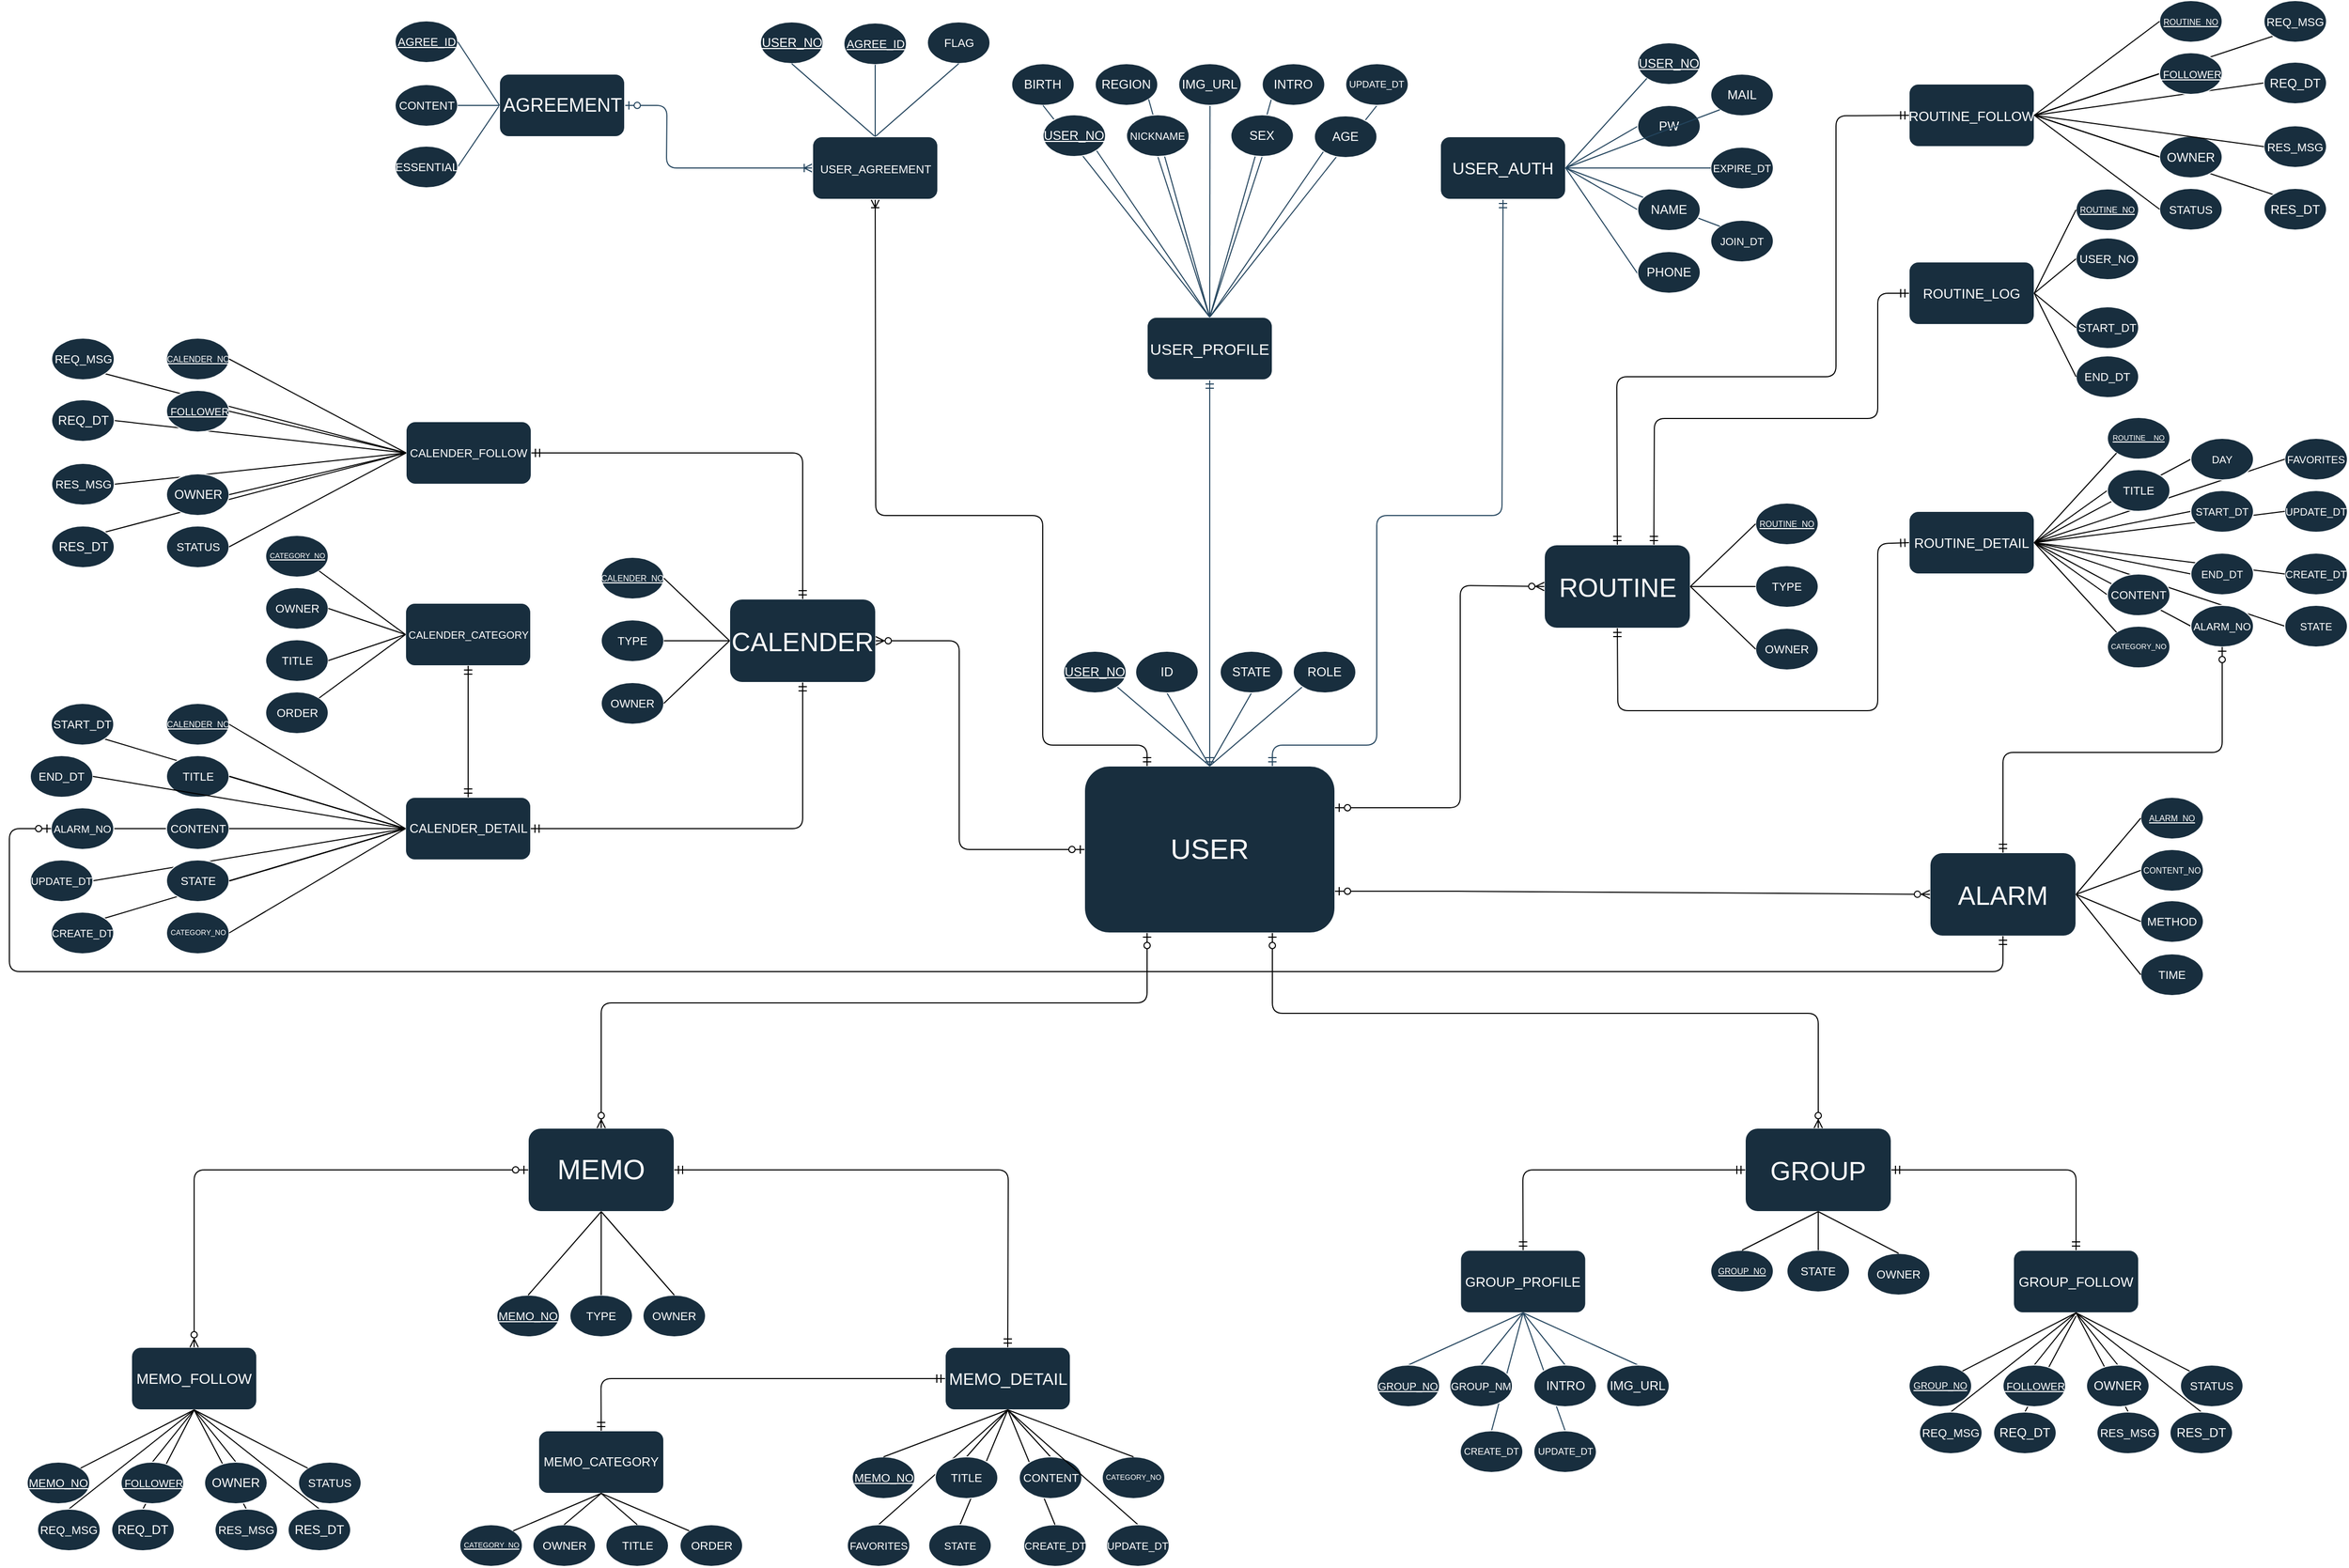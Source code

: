 <mxfile version="22.1.11" type="device" pages="2">
  <diagram id="XKtqtM00OOXSMKdttpyM" name="Entity">
    <mxGraphModel dx="2202" dy="3290" grid="1" gridSize="10" guides="1" tooltips="1" connect="1" arrows="1" fold="1" page="1" pageScale="1" pageWidth="583" pageHeight="827" background="none" math="0" shadow="0">
      <root>
        <mxCell id="0" />
        <mxCell id="1" parent="0" />
        <mxCell id="xBUm42q8bJCRxpYQDMvN-71" value="" style="endArrow=none;html=1;rounded=1;entryX=0.5;entryY=0;entryDx=0;entryDy=0;exitX=0.5;exitY=1;exitDx=0;exitDy=0;labelBackgroundColor=none;strokeColor=#23445D;fontColor=default;" edge="1" parent="1" target="xBUm42q8bJCRxpYQDMvN-72" source="xBUm42q8bJCRxpYQDMvN-28">
          <mxGeometry width="50" height="50" relative="1" as="geometry">
            <mxPoint x="230.25" y="-350" as="sourcePoint" />
            <mxPoint x="407" y="-166" as="targetPoint" />
          </mxGeometry>
        </mxCell>
        <mxCell id="2KToigr1VJ64m0hYZ8_5-70" value="" style="endArrow=none;html=1;rounded=1;entryX=0;entryY=0.5;entryDx=0;entryDy=0;exitX=1;exitY=0.5;exitDx=0;exitDy=0;" parent="1" source="2KToigr1VJ64m0hYZ8_5-7" target="2KToigr1VJ64m0hYZ8_5-66" edge="1">
          <mxGeometry width="50" height="50" relative="1" as="geometry">
            <mxPoint x="800" y="-1111" as="sourcePoint" />
            <mxPoint x="1040" y="-1191" as="targetPoint" />
          </mxGeometry>
        </mxCell>
        <mxCell id="2KToigr1VJ64m0hYZ8_5-71" value="" style="endArrow=none;html=1;rounded=1;entryX=0;entryY=0.5;entryDx=0;entryDy=0;exitX=1;exitY=0.5;exitDx=0;exitDy=0;" parent="1" source="2KToigr1VJ64m0hYZ8_5-7" target="2KToigr1VJ64m0hYZ8_5-68" edge="1">
          <mxGeometry width="50" height="50" relative="1" as="geometry">
            <mxPoint x="800" y="-1111" as="sourcePoint" />
            <mxPoint x="950" y="-1191" as="targetPoint" />
          </mxGeometry>
        </mxCell>
        <mxCell id="2KToigr1VJ64m0hYZ8_5-72" value="" style="endArrow=none;html=1;rounded=1;entryX=0;entryY=0.5;entryDx=0;entryDy=0;exitX=1;exitY=0.5;exitDx=0;exitDy=0;" parent="1" source="2KToigr1VJ64m0hYZ8_5-7" target="2KToigr1VJ64m0hYZ8_5-67" edge="1">
          <mxGeometry width="50" height="50" relative="1" as="geometry">
            <mxPoint x="800" y="-1111" as="sourcePoint" />
            <mxPoint x="950" y="-1141" as="targetPoint" />
          </mxGeometry>
        </mxCell>
        <mxCell id="2KToigr1VJ64m0hYZ8_5-73" value="" style="endArrow=none;html=1;rounded=1;entryX=0;entryY=0.5;entryDx=0;entryDy=0;exitX=1;exitY=0.5;exitDx=0;exitDy=0;" parent="1" source="2KToigr1VJ64m0hYZ8_5-7" target="2KToigr1VJ64m0hYZ8_5-69" edge="1">
          <mxGeometry width="50" height="50" relative="1" as="geometry">
            <mxPoint x="800" y="-1111" as="sourcePoint" />
            <mxPoint x="950" y="-1081" as="targetPoint" />
          </mxGeometry>
        </mxCell>
        <mxCell id="IH2KLxH-AXLg-ZDoIqro-108" value="" style="endArrow=none;html=1;rounded=1;entryX=0.5;entryY=0;entryDx=0;entryDy=0;exitX=0.5;exitY=1;exitDx=0;exitDy=0;" parent="1" source="IH2KLxH-AXLg-ZDoIqro-90" target="IH2KLxH-AXLg-ZDoIqro-95" edge="1">
          <mxGeometry width="50" height="50" relative="1" as="geometry">
            <mxPoint x="-263" y="-150" as="sourcePoint" />
            <mxPoint x="-204" y="-211" as="targetPoint" />
          </mxGeometry>
        </mxCell>
        <mxCell id="4wrqPvFWdJHmVNuEyCFh-63" value="" style="endArrow=none;html=1;rounded=0;exitX=0;exitY=0.5;exitDx=0;exitDy=0;entryX=1;entryY=0.5;entryDx=0;entryDy=0;" parent="1" source="4wrqPvFWdJHmVNuEyCFh-14" target="4wrqPvFWdJHmVNuEyCFh-62" edge="1">
          <mxGeometry width="50" height="50" relative="1" as="geometry">
            <mxPoint x="-809.5" y="-847" as="sourcePoint" />
            <mxPoint x="-919.5" y="-887" as="targetPoint" />
          </mxGeometry>
        </mxCell>
        <mxCell id="4wrqPvFWdJHmVNuEyCFh-56" value="" style="endArrow=none;html=1;rounded=0;exitX=1;exitY=0;exitDx=0;exitDy=0;entryX=0;entryY=0.5;entryDx=0;entryDy=0;" parent="1" source="4wrqPvFWdJHmVNuEyCFh-50" target="4wrqPvFWdJHmVNuEyCFh-9" edge="1">
          <mxGeometry width="50" height="50" relative="1" as="geometry">
            <mxPoint x="-790" y="-1157" as="sourcePoint" />
            <mxPoint x="-750" y="-1187" as="targetPoint" />
          </mxGeometry>
        </mxCell>
        <mxCell id="4wrqPvFWdJHmVNuEyCFh-57" value="" style="endArrow=none;html=1;rounded=0;exitX=1;exitY=1;exitDx=0;exitDy=0;entryX=0;entryY=0.5;entryDx=0;entryDy=0;" parent="1" source="4wrqPvFWdJHmVNuEyCFh-47" target="4wrqPvFWdJHmVNuEyCFh-9" edge="1">
          <mxGeometry width="50" height="50" relative="1" as="geometry">
            <mxPoint x="-780" y="-1147" as="sourcePoint" />
            <mxPoint x="-740" y="-1177" as="targetPoint" />
          </mxGeometry>
        </mxCell>
        <mxCell id="4wrqPvFWdJHmVNuEyCFh-58" value="" style="endArrow=none;html=1;rounded=0;exitX=1;exitY=0.5;exitDx=0;exitDy=0;entryX=0;entryY=0.5;entryDx=0;entryDy=0;" parent="1" source="4wrqPvFWdJHmVNuEyCFh-48" target="4wrqPvFWdJHmVNuEyCFh-9" edge="1">
          <mxGeometry width="50" height="50" relative="1" as="geometry">
            <mxPoint x="-889" y="-1214" as="sourcePoint" />
            <mxPoint x="-760" y="-1197" as="targetPoint" />
          </mxGeometry>
        </mxCell>
        <mxCell id="4wrqPvFWdJHmVNuEyCFh-59" value="" style="endArrow=none;html=1;rounded=0;exitX=1;exitY=0.5;exitDx=0;exitDy=0;entryX=0;entryY=0.5;entryDx=0;entryDy=0;" parent="1" source="4wrqPvFWdJHmVNuEyCFh-49" target="4wrqPvFWdJHmVNuEyCFh-9" edge="1">
          <mxGeometry width="50" height="50" relative="1" as="geometry">
            <mxPoint x="-880" y="-1228" as="sourcePoint" />
            <mxPoint x="-760" y="-1197" as="targetPoint" />
          </mxGeometry>
        </mxCell>
        <mxCell id="4wrqPvFWdJHmVNuEyCFh-42" value="" style="endArrow=none;html=1;rounded=0;entryX=1;entryY=1;entryDx=0;entryDy=0;exitX=0;exitY=0.5;exitDx=0;exitDy=0;" parent="1" source="4wrqPvFWdJHmVNuEyCFh-14" target="4wrqPvFWdJHmVNuEyCFh-26" edge="1">
          <mxGeometry width="50" height="50" relative="1" as="geometry">
            <mxPoint x="-809.5" y="-847" as="sourcePoint" />
            <mxPoint x="-919.5" y="-877" as="targetPoint" />
          </mxGeometry>
        </mxCell>
        <mxCell id="4wrqPvFWdJHmVNuEyCFh-40" value="" style="endArrow=none;html=1;rounded=0;exitX=0;exitY=0.5;exitDx=0;exitDy=0;entryX=1;entryY=0.5;entryDx=0;entryDy=0;" parent="1" source="4wrqPvFWdJHmVNuEyCFh-14" target="4wrqPvFWdJHmVNuEyCFh-28" edge="1">
          <mxGeometry width="50" height="50" relative="1" as="geometry">
            <mxPoint x="-809.5" y="-847" as="sourcePoint" />
            <mxPoint x="-829.5" y="-777" as="targetPoint" />
          </mxGeometry>
        </mxCell>
        <mxCell id="4wrqPvFWdJHmVNuEyCFh-39" value="" style="endArrow=none;html=1;rounded=0;exitX=0;exitY=0.5;exitDx=0;exitDy=0;entryX=1;entryY=0;entryDx=0;entryDy=0;" parent="1" source="4wrqPvFWdJHmVNuEyCFh-14" target="4wrqPvFWdJHmVNuEyCFh-29" edge="1">
          <mxGeometry width="50" height="50" relative="1" as="geometry">
            <mxPoint x="-809.5" y="-847" as="sourcePoint" />
            <mxPoint x="-929.5" y="-757" as="targetPoint" />
          </mxGeometry>
        </mxCell>
        <mxCell id="4wrqPvFWdJHmVNuEyCFh-31" value="" style="endArrow=none;html=1;rounded=1;entryX=0.5;entryY=0;entryDx=0;entryDy=0;exitX=0.5;exitY=1;exitDx=0;exitDy=0;" parent="1" source="IH2KLxH-AXLg-ZDoIqro-90" target="4wrqPvFWdJHmVNuEyCFh-30" edge="1">
          <mxGeometry width="50" height="50" relative="1" as="geometry">
            <mxPoint x="-263" y="-150" as="sourcePoint" />
            <mxPoint x="-213.5" y="-90" as="targetPoint" />
          </mxGeometry>
        </mxCell>
        <mxCell id="IH2KLxH-AXLg-ZDoIqro-136" value="" style="endArrow=none;html=1;rounded=1;entryX=0.5;entryY=1;entryDx=0;entryDy=0;exitX=0.5;exitY=0;exitDx=0;exitDy=0;" parent="1" source="IH2KLxH-AXLg-ZDoIqro-127" target="IH2KLxH-AXLg-ZDoIqro-118" edge="1">
          <mxGeometry width="50" height="50" relative="1" as="geometry">
            <mxPoint x="-944" y="-204" as="sourcePoint" />
            <mxPoint x="-963" y="-280" as="targetPoint" />
          </mxGeometry>
        </mxCell>
        <mxCell id="IH2KLxH-AXLg-ZDoIqro-135" value="" style="endArrow=none;html=1;rounded=1;entryX=0.5;entryY=1;entryDx=0;entryDy=0;exitX=0.5;exitY=0;exitDx=0;exitDy=0;" parent="1" source="IH2KLxH-AXLg-ZDoIqro-125" target="IH2KLxH-AXLg-ZDoIqro-118" edge="1">
          <mxGeometry width="50" height="50" relative="1" as="geometry">
            <mxPoint x="-864" y="-204" as="sourcePoint" />
            <mxPoint x="-963" y="-290" as="targetPoint" />
          </mxGeometry>
        </mxCell>
        <mxCell id="IH2KLxH-AXLg-ZDoIqro-133" value="" style="endArrow=none;html=1;rounded=1;entryX=0.5;entryY=1;entryDx=0;entryDy=0;exitX=0.5;exitY=0;exitDx=0;exitDy=0;" parent="1" source="IH2KLxH-AXLg-ZDoIqro-124" target="IH2KLxH-AXLg-ZDoIqro-118" edge="1">
          <mxGeometry width="50" height="50" relative="1" as="geometry">
            <mxPoint x="-1052" y="-249" as="sourcePoint" />
            <mxPoint x="-963" y="-280" as="targetPoint" />
          </mxGeometry>
        </mxCell>
        <mxCell id="IH2KLxH-AXLg-ZDoIqro-134" value="" style="endArrow=none;html=1;rounded=1;entryX=0.5;entryY=1;entryDx=0;entryDy=0;exitX=0.5;exitY=0;exitDx=0;exitDy=0;" parent="1" source="IH2KLxH-AXLg-ZDoIqro-128" target="IH2KLxH-AXLg-ZDoIqro-118" edge="1">
          <mxGeometry width="50" height="50" relative="1" as="geometry">
            <mxPoint x="-1052" y="-204" as="sourcePoint" />
            <mxPoint x="-963" y="-280" as="targetPoint" />
          </mxGeometry>
        </mxCell>
        <mxCell id="IH2KLxH-AXLg-ZDoIqro-36" value="" style="endArrow=none;html=1;rounded=1;entryX=0.5;entryY=1;entryDx=0;entryDy=0;exitX=0.5;exitY=0;exitDx=0;exitDy=0;labelBackgroundColor=none;strokeColor=#23445D;fontColor=default;" parent="1" source="IH2KLxH-AXLg-ZDoIqro-21" target="IH2KLxH-AXLg-ZDoIqro-28" edge="1">
          <mxGeometry width="50" height="50" relative="1" as="geometry">
            <mxPoint x="13" y="-1476" as="sourcePoint" />
            <mxPoint x="167" y="-1446" as="targetPoint" />
          </mxGeometry>
        </mxCell>
        <mxCell id="jMxSnKa2UNdFl_6fg3FB-7" value="MEMO" style="rounded=1;whiteSpace=wrap;html=1;fontSize=27;fillColor=#182E3E;fontColor=#FFFFFF;labelBackgroundColor=none;strokeColor=#FFFFFF;" parent="1" vertex="1">
          <mxGeometry x="-653" y="-560" width="140" height="80" as="geometry" />
        </mxCell>
        <mxCell id="jMxSnKa2UNdFl_6fg3FB-8" value="CALENDER" style="rounded=1;whiteSpace=wrap;html=1;fontSize=25;fillColor=#182E3E;fontColor=#FFFFFF;labelBackgroundColor=none;strokeColor=#FFFFFF;" parent="1" vertex="1">
          <mxGeometry x="-460" y="-1067" width="140" height="80" as="geometry" />
        </mxCell>
        <mxCell id="IH2KLxH-AXLg-ZDoIqro-64" value="" style="fontSize=12;html=1;endArrow=ERoneToMany;startArrow=ERzeroToOne;rounded=1;exitX=1;exitY=0.5;exitDx=0;exitDy=0;entryX=0;entryY=0.5;entryDx=0;entryDy=0;labelBackgroundColor=none;strokeColor=#23445D;fontColor=default;" parent="1" source="IH2KLxH-AXLg-ZDoIqro-55" target="IH2KLxH-AXLg-ZDoIqro-45" edge="1">
          <mxGeometry width="100" height="100" relative="1" as="geometry">
            <mxPoint x="-533.5" y="-1119" as="sourcePoint" />
            <mxPoint x="-533.5" y="-1209" as="targetPoint" />
            <Array as="points">
              <mxPoint x="-520" y="-1540" />
              <mxPoint x="-520.5" y="-1480" />
            </Array>
          </mxGeometry>
        </mxCell>
        <mxCell id="IH2KLxH-AXLg-ZDoIqro-65" value="" style="fontSize=12;html=1;endArrow=ERmandOne;startArrow=ERmandOne;rounded=1;entryX=0.5;entryY=1;entryDx=0;entryDy=0;exitX=0.5;exitY=0;exitDx=0;exitDy=0;labelBackgroundColor=none;strokeColor=#23445D;fontColor=default;" parent="1" source="jMxSnKa2UNdFl_6fg3FB-6" target="IH2KLxH-AXLg-ZDoIqro-21" edge="1">
          <mxGeometry width="100" height="100" relative="1" as="geometry">
            <mxPoint x="-522" y="-1207" as="sourcePoint" />
            <mxPoint x="-422" y="-1267" as="targetPoint" />
          </mxGeometry>
        </mxCell>
        <mxCell id="IH2KLxH-AXLg-ZDoIqro-77" value="" style="group" parent="1" vertex="1" connectable="0">
          <mxGeometry x="-180" y="-927" width="300" height="180" as="geometry" />
        </mxCell>
        <mxCell id="jMxSnKa2UNdFl_6fg3FB-6" value="&lt;font style=&quot;font-size: 27px;&quot;&gt;USER&lt;/font&gt;" style="rounded=1;whiteSpace=wrap;html=1;fontSize=14;fillColor=#182E3E;fontColor=#FFFFFF;labelBackgroundColor=none;strokeColor=#FFFFFF;" parent="IH2KLxH-AXLg-ZDoIqro-77" vertex="1">
          <mxGeometry x="60" y="20" width="240" height="160" as="geometry" />
        </mxCell>
        <mxCell id="IH2KLxH-AXLg-ZDoIqro-4" value="" style="endArrow=none;html=1;rounded=1;exitX=0;exitY=1;exitDx=0;exitDy=0;entryX=0.5;entryY=0;entryDx=0;entryDy=0;labelBackgroundColor=none;strokeColor=#23445D;fontColor=default;" parent="1" source="IH2KLxH-AXLg-ZDoIqro-3" target="jMxSnKa2UNdFl_6fg3FB-6" edge="1">
          <mxGeometry width="50" height="50" relative="1" as="geometry">
            <mxPoint x="-300" y="-937" as="sourcePoint" />
            <mxPoint x="-250" y="-987" as="targetPoint" />
          </mxGeometry>
        </mxCell>
        <mxCell id="IH2KLxH-AXLg-ZDoIqro-8" value="" style="endArrow=none;html=1;rounded=1;exitX=1;exitY=1;exitDx=0;exitDy=0;entryX=0.5;entryY=0;entryDx=0;entryDy=0;labelBackgroundColor=none;strokeColor=#23445D;fontColor=default;" parent="1" source="jMxSnKa2UNdFl_6fg3FB-13" target="jMxSnKa2UNdFl_6fg3FB-6" edge="1">
          <mxGeometry width="50" height="50" relative="1" as="geometry">
            <mxPoint x="-461" y="-1222" as="sourcePoint" />
            <mxPoint x="-422" y="-1197" as="targetPoint" />
          </mxGeometry>
        </mxCell>
        <mxCell id="IH2KLxH-AXLg-ZDoIqro-6" value="" style="endArrow=none;html=1;rounded=1;exitX=0.5;exitY=1;exitDx=0;exitDy=0;entryX=0.5;entryY=0;entryDx=0;entryDy=0;labelBackgroundColor=none;strokeColor=#23445D;fontColor=default;" parent="1" source="IH2KLxH-AXLg-ZDoIqro-1" target="jMxSnKa2UNdFl_6fg3FB-6" edge="1">
          <mxGeometry width="50" height="50" relative="1" as="geometry">
            <mxPoint x="-462" y="-1177" as="sourcePoint" />
            <mxPoint x="-422" y="-1182" as="targetPoint" />
          </mxGeometry>
        </mxCell>
        <mxCell id="IH2KLxH-AXLg-ZDoIqro-5" value="" style="endArrow=none;html=1;rounded=1;exitX=0.5;exitY=1;exitDx=0;exitDy=0;entryX=0.5;entryY=0;entryDx=0;entryDy=0;labelBackgroundColor=none;strokeColor=#23445D;fontColor=default;" parent="1" source="IH2KLxH-AXLg-ZDoIqro-2" target="jMxSnKa2UNdFl_6fg3FB-6" edge="1">
          <mxGeometry width="50" height="50" relative="1" as="geometry">
            <mxPoint x="-472" y="-1187" as="sourcePoint" />
            <mxPoint x="-432" y="-1227" as="targetPoint" />
          </mxGeometry>
        </mxCell>
        <mxCell id="IH2KLxH-AXLg-ZDoIqro-83" value="" style="fontSize=12;html=1;endArrow=ERmandOne;startArrow=ERmandOne;rounded=1;entryX=0.75;entryY=0;entryDx=0;entryDy=0;exitX=0.5;exitY=1;exitDx=0;exitDy=0;labelBackgroundColor=none;strokeColor=#23445D;fontColor=default;" parent="1" source="IH2KLxH-AXLg-ZDoIqro-9" target="jMxSnKa2UNdFl_6fg3FB-6" edge="1">
          <mxGeometry width="100" height="100" relative="1" as="geometry">
            <mxPoint x="-196" y="-1147" as="sourcePoint" />
            <mxPoint x="-294" y="-1147" as="targetPoint" />
            <Array as="points">
              <mxPoint x="280" y="-1147" />
              <mxPoint x="160" y="-1147" />
              <mxPoint x="160" y="-1067" />
              <mxPoint x="160" y="-927" />
              <mxPoint x="60" y="-927" />
            </Array>
          </mxGeometry>
        </mxCell>
        <mxCell id="IH2KLxH-AXLg-ZDoIqro-85" value="" style="group;fontSize=19;" parent="1" vertex="1" connectable="0">
          <mxGeometry x="-770.5" y="-1601" width="220" height="141" as="geometry" />
        </mxCell>
        <mxCell id="IH2KLxH-AXLg-ZDoIqro-63" value="" style="endArrow=none;html=1;rounded=1;exitX=1;exitY=0.5;exitDx=0;exitDy=0;entryX=0;entryY=0.5;entryDx=0;entryDy=0;labelBackgroundColor=none;strokeColor=#23445D;fontColor=default;" parent="IH2KLxH-AXLg-ZDoIqro-85" source="IH2KLxH-AXLg-ZDoIqro-62" target="IH2KLxH-AXLg-ZDoIqro-55" edge="1">
          <mxGeometry width="50" height="50" relative="1" as="geometry">
            <mxPoint x="-338" y="-690" as="sourcePoint" />
            <mxPoint x="-298" y="-690" as="targetPoint" />
          </mxGeometry>
        </mxCell>
        <mxCell id="IH2KLxH-AXLg-ZDoIqro-55" value="&lt;font style=&quot;font-size: 18px;&quot;&gt;AGREEMENT&lt;/font&gt;" style="rounded=1;whiteSpace=wrap;html=1;fontSize=14;fillColor=#182E3E;fontColor=#FFFFFF;labelBackgroundColor=none;strokeColor=#FFFFFF;" parent="IH2KLxH-AXLg-ZDoIqro-85" vertex="1">
          <mxGeometry x="90" y="31" width="120" height="60" as="geometry" />
        </mxCell>
        <mxCell id="IH2KLxH-AXLg-ZDoIqro-62" value="ESSENTIAL" style="ellipse;whiteSpace=wrap;html=1;labelBorderColor=none;fontColor=#FFFFFF;labelBackgroundColor=none;fillColor=#182E3E;fontSize=11;strokeColor=#FFFFFF;rounded=1;" parent="IH2KLxH-AXLg-ZDoIqro-85" vertex="1">
          <mxGeometry x="-10" y="100" width="60" height="40" as="geometry" />
        </mxCell>
        <mxCell id="IH2KLxH-AXLg-ZDoIqro-58" value="CONTENT" style="ellipse;whiteSpace=wrap;html=1;labelBorderColor=none;fontColor=#FFFFFF;labelBackgroundColor=none;fillColor=#182E3E;fontSize=11;strokeColor=#FFFFFF;rounded=1;" parent="IH2KLxH-AXLg-ZDoIqro-85" vertex="1">
          <mxGeometry x="-10" y="41" width="60" height="40" as="geometry" />
        </mxCell>
        <mxCell id="IH2KLxH-AXLg-ZDoIqro-61" value="" style="endArrow=none;html=1;rounded=1;exitX=1;exitY=0.5;exitDx=0;exitDy=0;labelBackgroundColor=none;strokeColor=#23445D;fontColor=default;entryX=0;entryY=0.5;entryDx=0;entryDy=0;" parent="IH2KLxH-AXLg-ZDoIqro-85" source="IH2KLxH-AXLg-ZDoIqro-58" target="IH2KLxH-AXLg-ZDoIqro-55" edge="1">
          <mxGeometry width="50" height="50" relative="1" as="geometry">
            <mxPoint x="-168" y="-680" as="sourcePoint" />
            <mxPoint x="60" y="59" as="targetPoint" />
          </mxGeometry>
        </mxCell>
        <mxCell id="IH2KLxH-AXLg-ZDoIqro-57" value="&lt;u&gt;AGREE_ID&lt;/u&gt;" style="ellipse;whiteSpace=wrap;html=1;labelBorderColor=none;fontColor=#FFFFFF;labelBackgroundColor=none;fillColor=#182E3E;fontSize=11;strokeColor=#FFFFFF;rounded=1;" parent="IH2KLxH-AXLg-ZDoIqro-85" vertex="1">
          <mxGeometry x="-10" y="-20" width="60" height="40" as="geometry" />
        </mxCell>
        <mxCell id="IH2KLxH-AXLg-ZDoIqro-60" value="" style="endArrow=none;html=1;rounded=1;exitX=1;exitY=0.5;exitDx=0;exitDy=0;entryX=0;entryY=0.5;entryDx=0;entryDy=0;labelBackgroundColor=none;strokeColor=#23445D;fontColor=default;" parent="IH2KLxH-AXLg-ZDoIqro-85" source="IH2KLxH-AXLg-ZDoIqro-57" target="IH2KLxH-AXLg-ZDoIqro-55" edge="1">
          <mxGeometry width="50" height="50" relative="1" as="geometry">
            <mxPoint x="-168" y="-680" as="sourcePoint" />
            <mxPoint x="-118" y="-730" as="targetPoint" />
          </mxGeometry>
        </mxCell>
        <mxCell id="IH2KLxH-AXLg-ZDoIqro-86" value="MEMO_NO" style="ellipse;whiteSpace=wrap;html=1;labelBorderColor=none;fontColor=#FFFFFF;labelBackgroundColor=none;fillColor=#182E3E;fontSize=11;strokeColor=#FFFFFF;rounded=1;fontStyle=4" parent="1" vertex="1">
          <mxGeometry x="-683" y="-400" width="60" height="40" as="geometry" />
        </mxCell>
        <mxCell id="IH2KLxH-AXLg-ZDoIqro-87" value="TYPE" style="ellipse;whiteSpace=wrap;html=1;labelBorderColor=none;fontColor=#FFFFFF;labelBackgroundColor=none;fillColor=#182E3E;fontSize=11;strokeColor=#FFFFFF;rounded=1;" parent="1" vertex="1">
          <mxGeometry x="-613" y="-400" width="60" height="40" as="geometry" />
        </mxCell>
        <mxCell id="IH2KLxH-AXLg-ZDoIqro-88" value="" style="endArrow=none;html=1;rounded=1;exitX=0.5;exitY=1;exitDx=0;exitDy=0;entryX=0.5;entryY=0;entryDx=0;entryDy=0;" parent="1" source="jMxSnKa2UNdFl_6fg3FB-7" target="IH2KLxH-AXLg-ZDoIqro-86" edge="1">
          <mxGeometry width="50" height="50" relative="1" as="geometry">
            <mxPoint x="-659" y="-610" as="sourcePoint" />
            <mxPoint x="-609" y="-660" as="targetPoint" />
          </mxGeometry>
        </mxCell>
        <mxCell id="IH2KLxH-AXLg-ZDoIqro-89" value="" style="endArrow=none;html=1;rounded=1;exitX=0.5;exitY=1;exitDx=0;exitDy=0;entryX=0.5;entryY=0;entryDx=0;entryDy=0;" parent="1" source="jMxSnKa2UNdFl_6fg3FB-7" target="IH2KLxH-AXLg-ZDoIqro-87" edge="1">
          <mxGeometry width="50" height="50" relative="1" as="geometry">
            <mxPoint x="-623" y="-580" as="sourcePoint" />
            <mxPoint x="-642" y="-626" as="targetPoint" />
          </mxGeometry>
        </mxCell>
        <mxCell id="IH2KLxH-AXLg-ZDoIqro-90" value="MEMO_DETAIL" style="rounded=1;whiteSpace=wrap;html=1;fontSize=16;fillColor=#182E3E;fontColor=#FFFFFF;labelBackgroundColor=none;strokeColor=#FFFFFF;" parent="1" vertex="1">
          <mxGeometry x="-253.5" y="-350" width="120" height="60" as="geometry" />
        </mxCell>
        <mxCell id="IH2KLxH-AXLg-ZDoIqro-91" value="MEMO_NO" style="ellipse;whiteSpace=wrap;html=1;labelBorderColor=none;fontColor=#FFFFFF;labelBackgroundColor=none;fillColor=#182E3E;fontSize=11;strokeColor=#FFFFFF;rounded=1;fontStyle=4" parent="1" vertex="1">
          <mxGeometry x="-342.5" y="-245" width="60" height="40" as="geometry" />
        </mxCell>
        <mxCell id="IH2KLxH-AXLg-ZDoIqro-94" value="CATEGORY_NO" style="ellipse;whiteSpace=wrap;html=1;labelBorderColor=none;fontColor=#FFFFFF;labelBackgroundColor=none;fillColor=#182E3E;fontSize=7;strokeColor=#FFFFFF;rounded=1;" parent="1" vertex="1">
          <mxGeometry x="-103" y="-245" width="60" height="40" as="geometry" />
        </mxCell>
        <mxCell id="IH2KLxH-AXLg-ZDoIqro-95" value="FAVORITES" style="ellipse;whiteSpace=wrap;html=1;labelBorderColor=none;fontColor=#FFFFFF;labelBackgroundColor=none;fillColor=#182E3E;fontSize=10;strokeColor=#FFFFFF;rounded=1;" parent="1" vertex="1">
          <mxGeometry x="-347.25" y="-180" width="60" height="40" as="geometry" />
        </mxCell>
        <mxCell id="IH2KLxH-AXLg-ZDoIqro-96" value="MEMO_CATEGORY" style="rounded=1;whiteSpace=wrap;html=1;fontSize=12;fillColor=#182E3E;fontColor=#FFFFFF;labelBackgroundColor=none;strokeColor=#FFFFFF;" parent="1" vertex="1">
          <mxGeometry x="-643" y="-270" width="120" height="60" as="geometry" />
        </mxCell>
        <mxCell id="IH2KLxH-AXLg-ZDoIqro-97" value="CATEGORY_NO" style="ellipse;whiteSpace=wrap;html=1;labelBorderColor=none;fontColor=#FFFFFF;labelBackgroundColor=none;fillColor=#182E3E;fontSize=7;strokeColor=#FFFFFF;rounded=1;fontStyle=4" parent="1" vertex="1">
          <mxGeometry x="-718.5" y="-180" width="60" height="40" as="geometry" />
        </mxCell>
        <mxCell id="IH2KLxH-AXLg-ZDoIqro-98" value="TITLE" style="ellipse;whiteSpace=wrap;html=1;labelBorderColor=none;fontColor=#FFFFFF;labelBackgroundColor=none;fillColor=#182E3E;fontSize=11;strokeColor=#FFFFFF;rounded=1;" parent="1" vertex="1">
          <mxGeometry x="-578.5" y="-180" width="60" height="40" as="geometry" />
        </mxCell>
        <mxCell id="IH2KLxH-AXLg-ZDoIqro-99" value="ORDER" style="ellipse;whiteSpace=wrap;html=1;labelBorderColor=none;fontColor=#FFFFFF;labelBackgroundColor=none;fillColor=#182E3E;fontSize=11;strokeColor=#FFFFFF;rounded=1;" parent="1" vertex="1">
          <mxGeometry x="-507.5" y="-180" width="60" height="40" as="geometry" />
        </mxCell>
        <mxCell id="IH2KLxH-AXLg-ZDoIqro-101" value="" style="endArrow=none;html=1;rounded=1;entryX=0.5;entryY=0;entryDx=0;entryDy=0;exitX=0.5;exitY=1;exitDx=0;exitDy=0;" parent="1" source="IH2KLxH-AXLg-ZDoIqro-90" target="IH2KLxH-AXLg-ZDoIqro-91" edge="1">
          <mxGeometry width="50" height="50" relative="1" as="geometry">
            <mxPoint x="-263" y="-150" as="sourcePoint" />
            <mxPoint x="-223" y="-200" as="targetPoint" />
          </mxGeometry>
        </mxCell>
        <mxCell id="IH2KLxH-AXLg-ZDoIqro-102" value="" style="endArrow=none;html=1;rounded=1;entryX=0.5;entryY=0;entryDx=0;entryDy=0;exitX=0.5;exitY=1;exitDx=0;exitDy=0;" parent="1" source="IH2KLxH-AXLg-ZDoIqro-90" target="IH2KLxH-AXLg-ZDoIqro-92" edge="1">
          <mxGeometry width="50" height="50" relative="1" as="geometry">
            <mxPoint x="-263" y="-150" as="sourcePoint" />
            <mxPoint x="-204" y="-211" as="targetPoint" />
          </mxGeometry>
        </mxCell>
        <mxCell id="IH2KLxH-AXLg-ZDoIqro-103" value="" style="endArrow=none;html=1;rounded=1;entryX=0.5;entryY=1;entryDx=0;entryDy=0;exitX=0.5;exitY=0;exitDx=0;exitDy=0;" parent="1" source="IH2KLxH-AXLg-ZDoIqro-93" target="IH2KLxH-AXLg-ZDoIqro-90" edge="1">
          <mxGeometry width="50" height="50" relative="1" as="geometry">
            <mxPoint x="-263" y="-150" as="sourcePoint" />
            <mxPoint x="-204" y="-161" as="targetPoint" />
          </mxGeometry>
        </mxCell>
        <mxCell id="IH2KLxH-AXLg-ZDoIqro-104" value="" style="endArrow=none;html=1;rounded=1;entryX=0.5;entryY=1;entryDx=0;entryDy=0;exitX=0.5;exitY=0;exitDx=0;exitDy=0;" parent="1" source="IH2KLxH-AXLg-ZDoIqro-94" target="IH2KLxH-AXLg-ZDoIqro-90" edge="1">
          <mxGeometry width="50" height="50" relative="1" as="geometry">
            <mxPoint x="-263" y="-150" as="sourcePoint" />
            <mxPoint x="-194" y="-151" as="targetPoint" />
          </mxGeometry>
        </mxCell>
        <mxCell id="IH2KLxH-AXLg-ZDoIqro-105" value="CREATE_DT" style="ellipse;whiteSpace=wrap;html=1;labelBorderColor=none;fontColor=#FFFFFF;labelBackgroundColor=none;fillColor=#182E3E;fontSize=10;strokeColor=#FFFFFF;rounded=1;" parent="1" vertex="1">
          <mxGeometry x="-178.25" y="-180" width="60" height="40" as="geometry" />
        </mxCell>
        <mxCell id="IH2KLxH-AXLg-ZDoIqro-107" value="OWNER" style="ellipse;whiteSpace=wrap;html=1;labelBorderColor=none;fontColor=#FFFFFF;labelBackgroundColor=none;fillColor=#182E3E;fontSize=11;strokeColor=#FFFFFF;rounded=1;" parent="1" vertex="1">
          <mxGeometry x="-648.5" y="-180" width="60" height="40" as="geometry" />
        </mxCell>
        <mxCell id="IH2KLxH-AXLg-ZDoIqro-110" value="" style="endArrow=none;html=1;rounded=1;entryX=0.5;entryY=0;entryDx=0;entryDy=0;exitX=0.5;exitY=1;exitDx=0;exitDy=0;" parent="1" source="IH2KLxH-AXLg-ZDoIqro-90" target="IH2KLxH-AXLg-ZDoIqro-105" edge="1">
          <mxGeometry width="50" height="50" relative="1" as="geometry">
            <mxPoint x="-263" y="-150" as="sourcePoint" />
            <mxPoint x="-133" y="-150" as="targetPoint" />
          </mxGeometry>
        </mxCell>
        <mxCell id="IH2KLxH-AXLg-ZDoIqro-93" value="CONTENT" style="ellipse;whiteSpace=wrap;html=1;labelBorderColor=none;fontColor=#FFFFFF;labelBackgroundColor=none;fillColor=#182E3E;fontSize=11;strokeColor=#FFFFFF;rounded=1;" parent="1" vertex="1">
          <mxGeometry x="-182.5" y="-245" width="60" height="40" as="geometry" />
        </mxCell>
        <mxCell id="IH2KLxH-AXLg-ZDoIqro-92" value="TITLE" style="ellipse;whiteSpace=wrap;html=1;labelBorderColor=none;fontColor=#FFFFFF;labelBackgroundColor=none;fillColor=#182E3E;fontSize=11;strokeColor=#FFFFFF;rounded=1;" parent="1" vertex="1">
          <mxGeometry x="-263" y="-245" width="60" height="40" as="geometry" />
        </mxCell>
        <mxCell id="IH2KLxH-AXLg-ZDoIqro-112" value="" style="fontSize=12;html=1;endArrow=ERmandOne;startArrow=ERmandOne;rounded=1;exitX=0.5;exitY=0;exitDx=0;exitDy=0;entryX=0;entryY=0.5;entryDx=0;entryDy=0;" parent="1" source="IH2KLxH-AXLg-ZDoIqro-96" target="IH2KLxH-AXLg-ZDoIqro-90" edge="1">
          <mxGeometry width="100" height="100" relative="1" as="geometry">
            <mxPoint x="-173" y="-250" as="sourcePoint" />
            <mxPoint x="-73" y="-350" as="targetPoint" />
            <Array as="points">
              <mxPoint x="-583.25" y="-320" />
            </Array>
          </mxGeometry>
        </mxCell>
        <mxCell id="IH2KLxH-AXLg-ZDoIqro-113" value="" style="fontSize=12;html=1;endArrow=ERmandOne;startArrow=ERmandOne;rounded=1;exitX=0.5;exitY=0;exitDx=0;exitDy=0;entryX=1;entryY=0.5;entryDx=0;entryDy=0;" parent="1" source="IH2KLxH-AXLg-ZDoIqro-90" target="jMxSnKa2UNdFl_6fg3FB-7" edge="1">
          <mxGeometry width="100" height="100" relative="1" as="geometry">
            <mxPoint x="-399" y="-340" as="sourcePoint" />
            <mxPoint x="-399" y="-520" as="targetPoint" />
            <Array as="points">
              <mxPoint x="-193" y="-520" />
              <mxPoint x="-423" y="-520" />
            </Array>
          </mxGeometry>
        </mxCell>
        <mxCell id="IH2KLxH-AXLg-ZDoIqro-114" value="" style="endArrow=none;html=1;rounded=1;entryX=1;entryY=0;entryDx=0;entryDy=0;exitX=0.5;exitY=1;exitDx=0;exitDy=0;" parent="1" source="IH2KLxH-AXLg-ZDoIqro-96" target="IH2KLxH-AXLg-ZDoIqro-97" edge="1">
          <mxGeometry width="50" height="50" relative="1" as="geometry">
            <mxPoint x="-513" y="-425" as="sourcePoint" />
            <mxPoint x="-464" y="-364" as="targetPoint" />
          </mxGeometry>
        </mxCell>
        <mxCell id="IH2KLxH-AXLg-ZDoIqro-115" value="" style="endArrow=none;html=1;rounded=1;entryX=0.5;entryY=0;entryDx=0;entryDy=0;exitX=0.5;exitY=1;exitDx=0;exitDy=0;" parent="1" source="IH2KLxH-AXLg-ZDoIqro-96" target="IH2KLxH-AXLg-ZDoIqro-107" edge="1">
          <mxGeometry width="50" height="50" relative="1" as="geometry">
            <mxPoint x="-513" y="-185" as="sourcePoint" />
            <mxPoint x="-464" y="-246" as="targetPoint" />
          </mxGeometry>
        </mxCell>
        <mxCell id="IH2KLxH-AXLg-ZDoIqro-116" value="" style="endArrow=none;html=1;rounded=1;entryX=0.5;entryY=0;entryDx=0;entryDy=0;exitX=0.5;exitY=1;exitDx=0;exitDy=0;" parent="1" source="IH2KLxH-AXLg-ZDoIqro-96" target="IH2KLxH-AXLg-ZDoIqro-98" edge="1">
          <mxGeometry width="50" height="50" relative="1" as="geometry">
            <mxPoint x="-503" y="-175" as="sourcePoint" />
            <mxPoint x="-454" y="-236" as="targetPoint" />
          </mxGeometry>
        </mxCell>
        <mxCell id="IH2KLxH-AXLg-ZDoIqro-117" value="" style="endArrow=none;html=1;rounded=1;entryX=0;entryY=0;entryDx=0;entryDy=0;exitX=0.5;exitY=1;exitDx=0;exitDy=0;" parent="1" source="IH2KLxH-AXLg-ZDoIqro-96" target="IH2KLxH-AXLg-ZDoIqro-99" edge="1">
          <mxGeometry width="50" height="50" relative="1" as="geometry">
            <mxPoint x="-513" y="-185" as="sourcePoint" />
            <mxPoint x="-473" y="-160" as="targetPoint" />
          </mxGeometry>
        </mxCell>
        <mxCell id="IH2KLxH-AXLg-ZDoIqro-122" value="OWNER" style="ellipse;whiteSpace=wrap;html=1;labelBorderColor=none;fontColor=#FFFFFF;labelBackgroundColor=none;fillColor=#182E3E;fontSize=11;strokeColor=#FFFFFF;rounded=1;fontStyle=0" parent="1" vertex="1">
          <mxGeometry x="-543" y="-400" width="60" height="40" as="geometry" />
        </mxCell>
        <mxCell id="IH2KLxH-AXLg-ZDoIqro-123" value="" style="endArrow=none;html=1;rounded=1;exitX=0.5;exitY=0;exitDx=0;exitDy=0;entryX=0.5;entryY=1;entryDx=0;entryDy=0;" parent="1" source="IH2KLxH-AXLg-ZDoIqro-122" target="jMxSnKa2UNdFl_6fg3FB-7" edge="1">
          <mxGeometry width="50" height="50" relative="1" as="geometry">
            <mxPoint x="-629" y="-580" as="sourcePoint" />
            <mxPoint x="-678" y="-616" as="targetPoint" />
          </mxGeometry>
        </mxCell>
        <mxCell id="IH2KLxH-AXLg-ZDoIqro-137" value="" style="group" parent="1" vertex="1" connectable="0">
          <mxGeometry x="-1113" y="-350" width="280" height="170" as="geometry" />
        </mxCell>
        <mxCell id="IH2KLxH-AXLg-ZDoIqro-118" value="MEMO_FOLLOW" style="rounded=1;whiteSpace=wrap;html=1;fontSize=14;fillColor=#182E3E;fontColor=#FFFFFF;labelBackgroundColor=none;strokeColor=#FFFFFF;" parent="IH2KLxH-AXLg-ZDoIqro-137" vertex="1">
          <mxGeometry x="80" width="120" height="60" as="geometry" />
        </mxCell>
        <mxCell id="IH2KLxH-AXLg-ZDoIqro-119" value="MEMO_NO" style="ellipse;whiteSpace=wrap;html=1;labelBorderColor=none;fontColor=#FFFFFF;labelBackgroundColor=none;fillColor=#182E3E;fontSize=11;strokeColor=#FFFFFF;rounded=1;fontStyle=4" parent="IH2KLxH-AXLg-ZDoIqro-137" vertex="1">
          <mxGeometry x="-20" y="110" width="60" height="40" as="geometry" />
        </mxCell>
        <mxCell id="IH2KLxH-AXLg-ZDoIqro-126" value="STATUS" style="ellipse;whiteSpace=wrap;html=1;labelBorderColor=none;fontColor=#FFFFFF;labelBackgroundColor=none;fillColor=#182E3E;fontSize=11;strokeColor=#FFFFFF;rounded=1;" parent="IH2KLxH-AXLg-ZDoIqro-137" vertex="1">
          <mxGeometry x="240" y="110" width="60" height="40" as="geometry" />
        </mxCell>
        <mxCell id="IH2KLxH-AXLg-ZDoIqro-129" value="" style="endArrow=none;html=1;rounded=1;entryX=0.5;entryY=1;entryDx=0;entryDy=0;exitX=1;exitY=0;exitDx=0;exitDy=0;" parent="IH2KLxH-AXLg-ZDoIqro-137" source="IH2KLxH-AXLg-ZDoIqro-119" target="IH2KLxH-AXLg-ZDoIqro-118" edge="1">
          <mxGeometry width="50" height="50" relative="1" as="geometry">
            <mxPoint x="110" y="120" as="sourcePoint" />
            <mxPoint x="160" y="70" as="targetPoint" />
          </mxGeometry>
        </mxCell>
        <mxCell id="IH2KLxH-AXLg-ZDoIqro-130" value="" style="endArrow=none;html=1;rounded=1;exitX=0;exitY=0;exitDx=0;exitDy=0;entryX=0.5;entryY=1;entryDx=0;entryDy=0;" parent="IH2KLxH-AXLg-ZDoIqro-137" source="IH2KLxH-AXLg-ZDoIqro-126" target="IH2KLxH-AXLg-ZDoIqro-118" edge="1">
          <mxGeometry width="50" height="50" relative="1" as="geometry">
            <mxPoint x="71" y="101" as="sourcePoint" />
            <mxPoint x="150" y="60" as="targetPoint" />
          </mxGeometry>
        </mxCell>
        <mxCell id="IH2KLxH-AXLg-ZDoIqro-131" value="" style="endArrow=none;html=1;rounded=1;exitX=0.5;exitY=0;exitDx=0;exitDy=0;entryX=0.5;entryY=1;entryDx=0;entryDy=0;" parent="IH2KLxH-AXLg-ZDoIqro-137" source="IH2KLxH-AXLg-ZDoIqro-121" target="IH2KLxH-AXLg-ZDoIqro-118" edge="1">
          <mxGeometry width="50" height="50" relative="1" as="geometry">
            <mxPoint x="239" y="101" as="sourcePoint" />
            <mxPoint x="160" y="70" as="targetPoint" />
          </mxGeometry>
        </mxCell>
        <mxCell id="IH2KLxH-AXLg-ZDoIqro-132" value="" style="endArrow=none;html=1;rounded=1;exitX=0.5;exitY=0;exitDx=0;exitDy=0;entryX=0.5;entryY=1;entryDx=0;entryDy=0;" parent="IH2KLxH-AXLg-ZDoIqro-137" source="IH2KLxH-AXLg-ZDoIqro-120" target="IH2KLxH-AXLg-ZDoIqro-118" edge="1">
          <mxGeometry width="50" height="50" relative="1" as="geometry">
            <mxPoint x="190" y="95" as="sourcePoint" />
            <mxPoint x="160" y="70" as="targetPoint" />
          </mxGeometry>
        </mxCell>
        <mxCell id="IH2KLxH-AXLg-ZDoIqro-120" value="&amp;nbsp;FOLLOWER" style="ellipse;whiteSpace=wrap;html=1;labelBorderColor=none;fontColor=#FFFFFF;labelBackgroundColor=none;fillColor=#182E3E;fontSize=10;strokeColor=#FFFFFF;rounded=1;fontStyle=4" parent="IH2KLxH-AXLg-ZDoIqro-137" vertex="1">
          <mxGeometry x="70" y="110" width="60" height="40" as="geometry" />
        </mxCell>
        <mxCell id="IH2KLxH-AXLg-ZDoIqro-121" value="OWNER" style="ellipse;whiteSpace=wrap;html=1;labelBorderColor=none;fontColor=#FFFFFF;labelBackgroundColor=none;fillColor=#182E3E;fontSize=12;strokeColor=#FFFFFF;rounded=1;" parent="IH2KLxH-AXLg-ZDoIqro-137" vertex="1">
          <mxGeometry x="150" y="110" width="60" height="40" as="geometry" />
        </mxCell>
        <mxCell id="IH2KLxH-AXLg-ZDoIqro-138" value="" style="fontSize=12;html=1;endArrow=ERzeroToMany;startArrow=ERzeroToOne;rounded=1;exitX=0;exitY=0.5;exitDx=0;exitDy=0;entryX=0.5;entryY=0;entryDx=0;entryDy=0;" parent="1" source="jMxSnKa2UNdFl_6fg3FB-7" target="IH2KLxH-AXLg-ZDoIqro-118" edge="1">
          <mxGeometry width="100" height="100" relative="1" as="geometry">
            <mxPoint x="-749" y="-420" as="sourcePoint" />
            <mxPoint x="-649" y="-520" as="targetPoint" />
            <Array as="points">
              <mxPoint x="-743" y="-520" />
              <mxPoint x="-973" y="-520" />
            </Array>
          </mxGeometry>
        </mxCell>
        <mxCell id="IH2KLxH-AXLg-ZDoIqro-3" value="ROLE" style="ellipse;whiteSpace=wrap;html=1;labelBorderColor=none;fontColor=#FFFFFF;labelBackgroundColor=none;fillColor=#182E3E;strokeColor=#FFFFFF;rounded=1;" parent="1" vertex="1">
          <mxGeometry x="80" y="-1017" width="60" height="40" as="geometry" />
        </mxCell>
        <mxCell id="jMxSnKa2UNdFl_6fg3FB-13" value="USER_NO" style="ellipse;whiteSpace=wrap;html=1;labelBorderColor=none;fontColor=#FFFFFF;labelBackgroundColor=none;fillColor=#182E3E;fontStyle=4;strokeColor=#FFFFFF;rounded=1;" parent="1" vertex="1">
          <mxGeometry x="-140" y="-1017" width="60" height="40" as="geometry" />
        </mxCell>
        <mxCell id="IH2KLxH-AXLg-ZDoIqro-1" value="ID" style="ellipse;whiteSpace=wrap;html=1;labelBorderColor=none;fontColor=#FFFFFF;labelBackgroundColor=none;fillColor=#182E3E;strokeColor=#FFFFFF;rounded=1;" parent="1" vertex="1">
          <mxGeometry x="-71" y="-1017" width="60" height="40" as="geometry" />
        </mxCell>
        <mxCell id="IH2KLxH-AXLg-ZDoIqro-2" value="STATE" style="ellipse;whiteSpace=wrap;html=1;labelBorderColor=none;fontColor=#FFFFFF;labelBackgroundColor=none;fillColor=#182E3E;strokeColor=#FFFFFF;rounded=1;" parent="1" vertex="1">
          <mxGeometry x="10" y="-1017" width="60" height="40" as="geometry" />
        </mxCell>
        <mxCell id="IH2KLxH-AXLg-ZDoIqro-31" value="" style="endArrow=none;html=1;rounded=1;exitX=1;exitY=1;exitDx=0;exitDy=0;entryX=0.5;entryY=0;entryDx=0;entryDy=0;labelBackgroundColor=none;strokeColor=#23445D;fontColor=default;" parent="1" source="IH2KLxH-AXLg-ZDoIqro-22" target="IH2KLxH-AXLg-ZDoIqro-21" edge="1">
          <mxGeometry width="50" height="50" relative="1" as="geometry">
            <mxPoint x="-147" y="-1506" as="sourcePoint" />
            <mxPoint x="17" y="-1346" as="targetPoint" />
          </mxGeometry>
        </mxCell>
        <mxCell id="IH2KLxH-AXLg-ZDoIqro-34" value="" style="endArrow=none;html=1;rounded=1;exitX=0.5;exitY=0;exitDx=0;exitDy=0;entryX=0;entryY=1;entryDx=0;entryDy=0;labelBackgroundColor=none;strokeColor=#23445D;fontColor=default;" parent="1" source="IH2KLxH-AXLg-ZDoIqro-21" target="jMxSnKa2UNdFl_6fg3FB-18" edge="1">
          <mxGeometry width="50" height="50" relative="1" as="geometry">
            <mxPoint x="23" y="-1466" as="sourcePoint" />
            <mxPoint x="27" y="-1446" as="targetPoint" />
          </mxGeometry>
        </mxCell>
        <mxCell id="IH2KLxH-AXLg-ZDoIqro-33" value="" style="endArrow=none;html=1;rounded=1;exitX=0.5;exitY=0;exitDx=0;exitDy=0;entryX=0.5;entryY=1;entryDx=0;entryDy=0;labelBackgroundColor=none;strokeColor=#23445D;fontColor=default;" parent="1" source="IH2KLxH-AXLg-ZDoIqro-21" target="jMxSnKa2UNdFl_6fg3FB-17" edge="1">
          <mxGeometry width="50" height="50" relative="1" as="geometry">
            <mxPoint x="-43" y="-1446" as="sourcePoint" />
            <mxPoint x="23" y="-1466" as="targetPoint" />
          </mxGeometry>
        </mxCell>
        <mxCell id="IH2KLxH-AXLg-ZDoIqro-24" value="BIRTH" style="ellipse;whiteSpace=wrap;html=1;labelBorderColor=none;fontColor=#FFFFFF;labelBackgroundColor=none;fillColor=#182E3E;strokeColor=#FFFFFF;rounded=1;" parent="1" vertex="1">
          <mxGeometry x="-189.75" y="-1580" width="60" height="40" as="geometry" />
        </mxCell>
        <mxCell id="IH2KLxH-AXLg-ZDoIqro-35" value="" style="endArrow=none;html=1;rounded=1;exitX=0.5;exitY=0;exitDx=0;exitDy=0;entryX=0.5;entryY=1;entryDx=0;entryDy=0;labelBackgroundColor=none;strokeColor=#23445D;fontColor=default;" parent="1" source="IH2KLxH-AXLg-ZDoIqro-21" target="IH2KLxH-AXLg-ZDoIqro-24" edge="1">
          <mxGeometry width="50" height="50" relative="1" as="geometry">
            <mxPoint x="23" y="-1466" as="sourcePoint" />
            <mxPoint x="97" y="-1446" as="targetPoint" />
          </mxGeometry>
        </mxCell>
        <mxCell id="IH2KLxH-AXLg-ZDoIqro-25" value="REGION" style="ellipse;whiteSpace=wrap;html=1;labelBorderColor=none;fontColor=#FFFFFF;labelBackgroundColor=none;fillColor=#182E3E;strokeColor=#FFFFFF;rounded=1;" parent="1" vertex="1">
          <mxGeometry x="-109.75" y="-1580" width="60" height="40" as="geometry" />
        </mxCell>
        <mxCell id="IH2KLxH-AXLg-ZDoIqro-21" value="&lt;font style=&quot;font-size: 15px;&quot;&gt;USER_PROFILE&lt;/font&gt;" style="rounded=1;whiteSpace=wrap;html=1;fontSize=12;fillColor=#182E3E;fontColor=#FFFFFF;labelBackgroundColor=none;strokeColor=#FFFFFF;" parent="1" vertex="1">
          <mxGeometry x="-60" y="-1337" width="120" height="60" as="geometry" />
        </mxCell>
        <mxCell id="IH2KLxH-AXLg-ZDoIqro-39" value="" style="endArrow=none;html=1;rounded=1;entryX=1;entryY=1;entryDx=0;entryDy=0;exitX=0.5;exitY=0;exitDx=0;exitDy=0;labelBackgroundColor=none;strokeColor=#23445D;fontColor=default;" parent="1" source="IH2KLxH-AXLg-ZDoIqro-21" target="IH2KLxH-AXLg-ZDoIqro-25" edge="1">
          <mxGeometry width="50" height="50" relative="1" as="geometry">
            <mxPoint x="17" y="-1346" as="sourcePoint" />
            <mxPoint x="-13" y="-1396" as="targetPoint" />
          </mxGeometry>
        </mxCell>
        <mxCell id="IH2KLxH-AXLg-ZDoIqro-32" value="" style="endArrow=none;html=1;rounded=1;exitX=0.5;exitY=1;exitDx=0;exitDy=0;entryX=0.5;entryY=0;entryDx=0;entryDy=0;labelBackgroundColor=none;strokeColor=#23445D;fontColor=default;" parent="1" source="IH2KLxH-AXLg-ZDoIqro-23" target="IH2KLxH-AXLg-ZDoIqro-21" edge="1">
          <mxGeometry width="50" height="50" relative="1" as="geometry">
            <mxPoint x="-53" y="-1456" as="sourcePoint" />
            <mxPoint x="-13" y="-1526" as="targetPoint" />
          </mxGeometry>
        </mxCell>
        <mxCell id="IH2KLxH-AXLg-ZDoIqro-37" value="" style="endArrow=none;html=1;rounded=1;entryX=0;entryY=1;entryDx=0;entryDy=0;exitX=0.5;exitY=0;exitDx=0;exitDy=0;labelBackgroundColor=none;strokeColor=#23445D;fontColor=default;" parent="1" source="IH2KLxH-AXLg-ZDoIqro-21" target="IH2KLxH-AXLg-ZDoIqro-27" edge="1">
          <mxGeometry width="50" height="50" relative="1" as="geometry">
            <mxPoint x="23" y="-1466" as="sourcePoint" />
            <mxPoint x="127" y="-1396" as="targetPoint" />
          </mxGeometry>
        </mxCell>
        <mxCell id="IH2KLxH-AXLg-ZDoIqro-27" value="INTRO" style="ellipse;whiteSpace=wrap;html=1;labelBorderColor=none;fontColor=#FFFFFF;labelBackgroundColor=none;fillColor=#182E3E;strokeColor=#FFFFFF;rounded=1;" parent="1" vertex="1">
          <mxGeometry x="50.25" y="-1580" width="60" height="40" as="geometry" />
        </mxCell>
        <mxCell id="IH2KLxH-AXLg-ZDoIqro-28" value="UPDATE_DT" style="ellipse;whiteSpace=wrap;html=1;labelBorderColor=none;fontColor=#FFFFFF;labelBackgroundColor=none;fillColor=#182E3E;strokeColor=#FFFFFF;rounded=1;fontSize=9;" parent="1" vertex="1">
          <mxGeometry x="130.25" y="-1580" width="60" height="40" as="geometry" />
        </mxCell>
        <mxCell id="IH2KLxH-AXLg-ZDoIqro-38" value="" style="endArrow=none;html=1;rounded=1;entryX=0.5;entryY=1;entryDx=0;entryDy=0;exitX=0.5;exitY=0;exitDx=0;exitDy=0;labelBackgroundColor=none;strokeColor=#23445D;fontColor=default;" parent="1" source="IH2KLxH-AXLg-ZDoIqro-21" target="IH2KLxH-AXLg-ZDoIqro-26" edge="1">
          <mxGeometry width="50" height="50" relative="1" as="geometry">
            <mxPoint x="23" y="-1466" as="sourcePoint" />
            <mxPoint x="57" y="-1396" as="targetPoint" />
          </mxGeometry>
        </mxCell>
        <mxCell id="IH2KLxH-AXLg-ZDoIqro-26" value="IMG_URL" style="ellipse;whiteSpace=wrap;html=1;labelBorderColor=none;fontColor=#FFFFFF;labelBackgroundColor=none;fillColor=#182E3E;strokeColor=#FFFFFF;rounded=1;" parent="1" vertex="1">
          <mxGeometry x="-29.75" y="-1580" width="60" height="40" as="geometry" />
        </mxCell>
        <mxCell id="IH2KLxH-AXLg-ZDoIqro-22" value="USER_NO" style="ellipse;whiteSpace=wrap;html=1;labelBorderColor=none;fontColor=#FFFFFF;labelBackgroundColor=none;fillColor=#182E3E;fontStyle=4;strokeColor=#FFFFFF;rounded=1;" parent="1" vertex="1">
          <mxGeometry x="-159.75" y="-1531" width="60" height="40" as="geometry" />
        </mxCell>
        <mxCell id="jMxSnKa2UNdFl_6fg3FB-17" value="SEX" style="ellipse;whiteSpace=wrap;html=1;labelBorderColor=none;fontColor=#FFFFFF;labelBackgroundColor=none;fillColor=#182E3E;strokeColor=#FFFFFF;rounded=1;" parent="1" vertex="1">
          <mxGeometry x="20.25" y="-1531" width="60" height="40" as="geometry" />
        </mxCell>
        <mxCell id="IH2KLxH-AXLg-ZDoIqro-23" value="NICKNAME" style="ellipse;whiteSpace=wrap;html=1;labelBorderColor=none;fontColor=#FFFFFF;labelBackgroundColor=none;fillColor=#182E3E;fontSize=10;strokeColor=#FFFFFF;rounded=1;" parent="1" vertex="1">
          <mxGeometry x="-79.75" y="-1531" width="60" height="40" as="geometry" />
        </mxCell>
        <mxCell id="jMxSnKa2UNdFl_6fg3FB-18" value="AGE" style="ellipse;whiteSpace=wrap;html=1;labelBorderColor=none;fontColor=#FFFFFF;labelBackgroundColor=none;fillColor=#182E3E;strokeColor=#FFFFFF;rounded=1;" parent="1" vertex="1">
          <mxGeometry x="100.25" y="-1530" width="60" height="40" as="geometry" />
        </mxCell>
        <mxCell id="IH2KLxH-AXLg-ZDoIqro-144" value="" style="group" parent="1" vertex="1" connectable="0">
          <mxGeometry x="221" y="-1600" width="290" height="240" as="geometry" />
        </mxCell>
        <mxCell id="jMxSnKa2UNdFl_6fg3FB-14" value="MAIL" style="ellipse;whiteSpace=wrap;html=1;labelBorderColor=none;fontColor=#FFFFFF;labelBackgroundColor=none;fillColor=#182E3E;strokeColor=#FFFFFF;rounded=1;" parent="IH2KLxH-AXLg-ZDoIqro-144" vertex="1">
          <mxGeometry x="259" y="30" width="60" height="40" as="geometry" />
        </mxCell>
        <mxCell id="IH2KLxH-AXLg-ZDoIqro-9" value="&lt;font style=&quot;font-size: 16px;&quot;&gt;USER_AUTH&lt;/font&gt;" style="rounded=1;whiteSpace=wrap;html=1;fontSize=16;fillColor=#182E3E;fontColor=#FFFFFF;labelBackgroundColor=none;strokeColor=#FFFFFF;" parent="IH2KLxH-AXLg-ZDoIqro-144" vertex="1">
          <mxGeometry y="90" width="120" height="60" as="geometry" />
        </mxCell>
        <mxCell id="IH2KLxH-AXLg-ZDoIqro-10" value="USER_NO" style="ellipse;whiteSpace=wrap;html=1;labelBorderColor=none;fontColor=#FFFFFF;labelBackgroundColor=none;fillColor=#182E3E;fontStyle=4;strokeColor=#FFFFFF;rounded=1;" parent="IH2KLxH-AXLg-ZDoIqro-144" vertex="1">
          <mxGeometry x="189" width="60" height="40" as="geometry" />
        </mxCell>
        <mxCell id="IH2KLxH-AXLg-ZDoIqro-12" value="EXPIRE_DT" style="ellipse;whiteSpace=wrap;html=1;labelBorderColor=none;fontColor=#FFFFFF;labelBackgroundColor=none;fillColor=#182E3E;fontSize=10;strokeColor=#FFFFFF;rounded=1;" parent="IH2KLxH-AXLg-ZDoIqro-144" vertex="1">
          <mxGeometry x="259" y="100" width="60" height="40" as="geometry" />
        </mxCell>
        <mxCell id="IH2KLxH-AXLg-ZDoIqro-13" value="JOIN_DT" style="ellipse;whiteSpace=wrap;html=1;labelBorderColor=none;fontColor=#FFFFFF;labelBackgroundColor=none;fillColor=#182E3E;fontSize=10;strokeColor=#FFFFFF;rounded=1;" parent="IH2KLxH-AXLg-ZDoIqro-144" vertex="1">
          <mxGeometry x="259" y="170" width="60" height="40" as="geometry" />
        </mxCell>
        <mxCell id="IH2KLxH-AXLg-ZDoIqro-16" value="" style="endArrow=none;html=1;rounded=1;entryX=0;entryY=0.5;entryDx=0;entryDy=0;exitX=1;exitY=0.5;exitDx=0;exitDy=0;labelBackgroundColor=none;strokeColor=#23445D;fontColor=default;" parent="IH2KLxH-AXLg-ZDoIqro-144" source="IH2KLxH-AXLg-ZDoIqro-9" target="IH2KLxH-AXLg-ZDoIqro-11" edge="1">
          <mxGeometry width="50" height="50" relative="1" as="geometry">
            <mxPoint x="130" y="95" as="sourcePoint" />
            <mxPoint x="170" y="45" as="targetPoint" />
          </mxGeometry>
        </mxCell>
        <mxCell id="IH2KLxH-AXLg-ZDoIqro-17" value="" style="endArrow=none;html=1;rounded=1;entryX=0;entryY=1;entryDx=0;entryDy=0;exitX=1;exitY=0.5;exitDx=0;exitDy=0;labelBackgroundColor=none;strokeColor=#23445D;fontColor=default;" parent="IH2KLxH-AXLg-ZDoIqro-144" source="IH2KLxH-AXLg-ZDoIqro-9" target="jMxSnKa2UNdFl_6fg3FB-15" edge="1">
          <mxGeometry width="50" height="50" relative="1" as="geometry">
            <mxPoint x="129" y="104" as="sourcePoint" />
            <mxPoint x="170" y="95" as="targetPoint" />
          </mxGeometry>
        </mxCell>
        <mxCell id="IH2KLxH-AXLg-ZDoIqro-19" value="" style="endArrow=none;html=1;rounded=1;entryX=0;entryY=0.5;entryDx=0;entryDy=0;exitX=1;exitY=0.5;exitDx=0;exitDy=0;labelBackgroundColor=none;strokeColor=#23445D;fontColor=default;" parent="IH2KLxH-AXLg-ZDoIqro-144" source="IH2KLxH-AXLg-ZDoIqro-9" target="IH2KLxH-AXLg-ZDoIqro-12" edge="1">
          <mxGeometry width="50" height="50" relative="1" as="geometry">
            <mxPoint x="130" y="131" as="sourcePoint" />
            <mxPoint x="235" y="135" as="targetPoint" />
          </mxGeometry>
        </mxCell>
        <mxCell id="jMxSnKa2UNdFl_6fg3FB-15" value="PHONE" style="ellipse;whiteSpace=wrap;html=1;labelBorderColor=none;fontColor=#FFFFFF;labelBackgroundColor=none;fillColor=#182E3E;strokeColor=#FFFFFF;rounded=1;" parent="IH2KLxH-AXLg-ZDoIqro-144" vertex="1">
          <mxGeometry x="189" y="200" width="60" height="40" as="geometry" />
        </mxCell>
        <mxCell id="IH2KLxH-AXLg-ZDoIqro-11" value="PW" style="ellipse;whiteSpace=wrap;html=1;labelBorderColor=none;fontColor=#FFFFFF;labelBackgroundColor=none;fillColor=#182E3E;strokeColor=#FFFFFF;rounded=1;" parent="IH2KLxH-AXLg-ZDoIqro-144" vertex="1">
          <mxGeometry x="189" y="60" width="60" height="40" as="geometry" />
        </mxCell>
        <mxCell id="IH2KLxH-AXLg-ZDoIqro-141" value="" style="endArrow=none;html=1;rounded=1;entryX=0;entryY=0.5;entryDx=0;entryDy=0;exitX=1;exitY=0.5;exitDx=0;exitDy=0;labelBackgroundColor=none;strokeColor=#23445D;fontColor=default;" parent="IH2KLxH-AXLg-ZDoIqro-144" source="IH2KLxH-AXLg-ZDoIqro-9" target="IH2KLxH-AXLg-ZDoIqro-29" edge="1">
          <mxGeometry width="50" height="50" relative="1" as="geometry">
            <mxPoint x="260" y="-945" as="sourcePoint" />
            <mxPoint x="379" y="-899" as="targetPoint" />
          </mxGeometry>
        </mxCell>
        <mxCell id="IH2KLxH-AXLg-ZDoIqro-143" value="" style="endArrow=none;html=1;rounded=1;entryX=0;entryY=0;entryDx=0;entryDy=0;exitX=1;exitY=0.5;exitDx=0;exitDy=0;labelBackgroundColor=none;strokeColor=#23445D;fontColor=default;" parent="IH2KLxH-AXLg-ZDoIqro-144" source="IH2KLxH-AXLg-ZDoIqro-9" target="IH2KLxH-AXLg-ZDoIqro-13" edge="1">
          <mxGeometry width="50" height="50" relative="1" as="geometry">
            <mxPoint x="130" y="130" as="sourcePoint" />
            <mxPoint x="170" y="170" as="targetPoint" />
          </mxGeometry>
        </mxCell>
        <mxCell id="IH2KLxH-AXLg-ZDoIqro-29" value="NAME" style="ellipse;whiteSpace=wrap;html=1;labelBorderColor=none;fontColor=#FFFFFF;labelBackgroundColor=none;fillColor=#182E3E;strokeColor=#FFFFFF;rounded=1;" parent="IH2KLxH-AXLg-ZDoIqro-144" vertex="1">
          <mxGeometry x="189" y="140" width="60" height="40" as="geometry" />
        </mxCell>
        <mxCell id="IH2KLxH-AXLg-ZDoIqro-18" value="" style="endArrow=none;html=1;rounded=1;entryX=0;entryY=1;entryDx=0;entryDy=0;exitX=1;exitY=0.5;exitDx=0;exitDy=0;labelBackgroundColor=none;strokeColor=#23445D;fontColor=default;" parent="IH2KLxH-AXLg-ZDoIqro-144" source="IH2KLxH-AXLg-ZDoIqro-9" target="jMxSnKa2UNdFl_6fg3FB-14" edge="1">
          <mxGeometry width="50" height="50" relative="1" as="geometry">
            <mxPoint x="270" y="-964" as="sourcePoint" />
            <mxPoint x="314" y="-977" as="targetPoint" />
          </mxGeometry>
        </mxCell>
        <mxCell id="IH2KLxH-AXLg-ZDoIqro-14" value="" style="endArrow=none;html=1;rounded=1;entryX=0;entryY=1;entryDx=0;entryDy=0;exitX=1;exitY=0.5;exitDx=0;exitDy=0;labelBackgroundColor=none;strokeColor=#23445D;fontColor=default;" parent="IH2KLxH-AXLg-ZDoIqro-144" source="IH2KLxH-AXLg-ZDoIqro-9" target="IH2KLxH-AXLg-ZDoIqro-10" edge="1">
          <mxGeometry width="50" height="50" relative="1" as="geometry">
            <mxPoint x="240" y="-845" as="sourcePoint" />
            <mxPoint x="290" y="-895" as="targetPoint" />
          </mxGeometry>
        </mxCell>
        <mxCell id="IH2KLxH-AXLg-ZDoIqro-46" value="USER_NO" style="ellipse;whiteSpace=wrap;html=1;labelBorderColor=none;fontColor=#FFFFFF;labelBackgroundColor=none;fillColor=#182E3E;fontStyle=4;strokeColor=#FFFFFF;rounded=1;" parent="1" vertex="1">
          <mxGeometry x="-430.5" y="-1620" width="60" height="40" as="geometry" />
        </mxCell>
        <mxCell id="IH2KLxH-AXLg-ZDoIqro-52" value="" style="endArrow=none;html=1;rounded=1;exitX=0.5;exitY=1;exitDx=0;exitDy=0;entryX=0.5;entryY=0;entryDx=0;entryDy=0;labelBackgroundColor=none;strokeColor=#23445D;fontColor=default;" parent="1" source="IH2KLxH-AXLg-ZDoIqro-46" target="IH2KLxH-AXLg-ZDoIqro-45" edge="1">
          <mxGeometry width="50" height="50" relative="1" as="geometry">
            <mxPoint x="-599.5" y="-2220" as="sourcePoint" />
            <mxPoint x="-549.5" y="-2270" as="targetPoint" />
          </mxGeometry>
        </mxCell>
        <mxCell id="IH2KLxH-AXLg-ZDoIqro-51" value="FLAG" style="ellipse;whiteSpace=wrap;html=1;labelBorderColor=none;fontColor=#FFFFFF;labelBackgroundColor=none;fillColor=#182E3E;fontSize=11;strokeColor=#FFFFFF;rounded=1;" parent="1" vertex="1">
          <mxGeometry x="-270.5" y="-1620" width="60" height="40" as="geometry" />
        </mxCell>
        <mxCell id="IH2KLxH-AXLg-ZDoIqro-54" value="" style="endArrow=none;html=1;rounded=1;exitX=0.5;exitY=1;exitDx=0;exitDy=0;entryX=0.5;entryY=0;entryDx=0;entryDy=0;labelBackgroundColor=none;strokeColor=#23445D;fontColor=default;" parent="1" source="IH2KLxH-AXLg-ZDoIqro-51" target="IH2KLxH-AXLg-ZDoIqro-45" edge="1">
          <mxGeometry width="50" height="50" relative="1" as="geometry">
            <mxPoint x="-599.5" y="-2220" as="sourcePoint" />
            <mxPoint x="-549.5" y="-2270" as="targetPoint" />
          </mxGeometry>
        </mxCell>
        <mxCell id="IH2KLxH-AXLg-ZDoIqro-145" value="" style="fontSize=12;html=1;endArrow=ERoneToMany;startArrow=ERmandOne;rounded=1;exitX=0.25;exitY=0;exitDx=0;exitDy=0;entryX=0.5;entryY=1;entryDx=0;entryDy=0;" parent="1" source="jMxSnKa2UNdFl_6fg3FB-6" target="IH2KLxH-AXLg-ZDoIqro-45" edge="1">
          <mxGeometry width="100" height="100" relative="1" as="geometry">
            <mxPoint x="-150" y="-917" as="sourcePoint" />
            <mxPoint x="-50" y="-1017" as="targetPoint" />
            <Array as="points">
              <mxPoint x="-60" y="-927" />
              <mxPoint x="-160" y="-927" />
              <mxPoint x="-160" y="-1147" />
              <mxPoint x="-320" y="-1147" />
            </Array>
          </mxGeometry>
        </mxCell>
        <mxCell id="4wrqPvFWdJHmVNuEyCFh-1" value="" style="fontSize=12;html=1;endArrow=ERzeroToMany;startArrow=ERzeroToOne;rounded=1;exitX=0.25;exitY=1;exitDx=0;exitDy=0;entryX=0.5;entryY=0;entryDx=0;entryDy=0;" parent="1" source="jMxSnKa2UNdFl_6fg3FB-6" target="jMxSnKa2UNdFl_6fg3FB-7" edge="1">
          <mxGeometry width="100" height="100" relative="1" as="geometry">
            <mxPoint x="-150" y="-727" as="sourcePoint" />
            <mxPoint x="-50" y="-827" as="targetPoint" />
            <Array as="points">
              <mxPoint x="-60" y="-680" />
              <mxPoint x="-583" y="-680" />
            </Array>
          </mxGeometry>
        </mxCell>
        <mxCell id="IH2KLxH-AXLg-ZDoIqro-124" value="REQ_MSG" style="ellipse;whiteSpace=wrap;html=1;labelBorderColor=none;fontColor=#FFFFFF;labelBackgroundColor=none;fillColor=#182E3E;fontSize=11;strokeColor=#FFFFFF;rounded=1;" parent="1" vertex="1">
          <mxGeometry x="-1123" y="-195" width="60" height="40" as="geometry" />
        </mxCell>
        <mxCell id="IH2KLxH-AXLg-ZDoIqro-127" value="REQ_DT" style="ellipse;whiteSpace=wrap;html=1;labelBorderColor=none;fontColor=#FFFFFF;labelBackgroundColor=none;fillColor=#182E3E;fontSize=12;strokeColor=#FFFFFF;rounded=1;" parent="1" vertex="1">
          <mxGeometry x="-1052" y="-195" width="60" height="40" as="geometry" />
        </mxCell>
        <mxCell id="IH2KLxH-AXLg-ZDoIqro-125" value="RES_MSG" style="ellipse;whiteSpace=wrap;html=1;labelBorderColor=none;fontColor=#FFFFFF;labelBackgroundColor=none;fillColor=#182E3E;fontSize=11;strokeColor=#FFFFFF;rounded=1;" parent="1" vertex="1">
          <mxGeometry x="-953" y="-195" width="60" height="40" as="geometry" />
        </mxCell>
        <mxCell id="IH2KLxH-AXLg-ZDoIqro-128" value="RES_DT" style="ellipse;whiteSpace=wrap;html=1;labelBorderColor=none;fontColor=#FFFFFF;labelBackgroundColor=none;fillColor=#182E3E;fontSize=12;strokeColor=#FFFFFF;rounded=1;" parent="1" vertex="1">
          <mxGeometry x="-883" y="-195" width="60" height="40" as="geometry" />
        </mxCell>
        <mxCell id="4wrqPvFWdJHmVNuEyCFh-5" value="" style="fontSize=12;html=1;endArrow=ERzeroToMany;startArrow=ERzeroToOne;rounded=1;exitX=0;exitY=0.5;exitDx=0;exitDy=0;entryX=1;entryY=0.5;entryDx=0;entryDy=0;" parent="1" source="jMxSnKa2UNdFl_6fg3FB-6" target="jMxSnKa2UNdFl_6fg3FB-8" edge="1">
          <mxGeometry width="100" height="100" relative="1" as="geometry">
            <mxPoint x="10" y="-737" as="sourcePoint" />
            <mxPoint x="10" y="-537" as="targetPoint" />
            <Array as="points">
              <mxPoint x="-240" y="-827" />
              <mxPoint x="-240" y="-1027" />
            </Array>
          </mxGeometry>
        </mxCell>
        <mxCell id="4wrqPvFWdJHmVNuEyCFh-6" value="ROUTINE" style="rounded=1;whiteSpace=wrap;html=1;fontSize=25;fillColor=#182E3E;fontColor=#FFFFFF;labelBackgroundColor=none;strokeColor=#FFFFFF;" parent="1" vertex="1">
          <mxGeometry x="320.5" y="-1119" width="140" height="80" as="geometry" />
        </mxCell>
        <mxCell id="4wrqPvFWdJHmVNuEyCFh-7" value="" style="fontSize=12;html=1;endArrow=ERzeroToMany;startArrow=ERzeroToOne;rounded=1;exitX=1;exitY=0.25;exitDx=0;exitDy=0;entryX=0;entryY=0.5;entryDx=0;entryDy=0;" parent="1" source="jMxSnKa2UNdFl_6fg3FB-6" target="4wrqPvFWdJHmVNuEyCFh-6" edge="1">
          <mxGeometry width="100" height="100" relative="1" as="geometry">
            <mxPoint x="-110" y="-817" as="sourcePoint" />
            <mxPoint x="-310" y="-817" as="targetPoint" />
            <Array as="points">
              <mxPoint x="240" y="-867" />
              <mxPoint x="240" y="-1080" />
            </Array>
          </mxGeometry>
        </mxCell>
        <mxCell id="IH2KLxH-AXLg-ZDoIqro-45" value="&lt;font style=&quot;font-size: 11px;&quot;&gt;USER_AGREEMENT&lt;/font&gt;" style="rounded=1;whiteSpace=wrap;html=1;fontSize=14;fillColor=#182E3E;fontColor=#FFFFFF;labelBackgroundColor=none;strokeColor=#FFFFFF;" parent="1" vertex="1">
          <mxGeometry x="-380.5" y="-1510" width="120" height="60" as="geometry" />
        </mxCell>
        <mxCell id="IH2KLxH-AXLg-ZDoIqro-47" value="&lt;u&gt;AGREE_ID&lt;/u&gt;" style="ellipse;whiteSpace=wrap;html=1;labelBorderColor=none;fontColor=#FFFFFF;labelBackgroundColor=none;fillColor=#182E3E;fontSize=11;strokeColor=#FFFFFF;rounded=1;" parent="1" vertex="1">
          <mxGeometry x="-350.5" y="-1619" width="60" height="40" as="geometry" />
        </mxCell>
        <mxCell id="IH2KLxH-AXLg-ZDoIqro-53" value="" style="endArrow=none;html=1;rounded=1;exitX=0.5;exitY=1;exitDx=0;exitDy=0;entryX=0.5;entryY=0;entryDx=0;entryDy=0;labelBackgroundColor=none;strokeColor=#23445D;fontColor=default;" parent="1" source="IH2KLxH-AXLg-ZDoIqro-47" target="IH2KLxH-AXLg-ZDoIqro-45" edge="1">
          <mxGeometry width="50" height="50" relative="1" as="geometry">
            <mxPoint x="-599.5" y="-2292" as="sourcePoint" />
            <mxPoint x="-549.5" y="-2342" as="targetPoint" />
          </mxGeometry>
        </mxCell>
        <mxCell id="4wrqPvFWdJHmVNuEyCFh-9" value="CALENDER_FOLLOW" style="rounded=1;whiteSpace=wrap;html=1;fontSize=11;fillColor=#182E3E;fontColor=#FFFFFF;labelBackgroundColor=none;strokeColor=#FFFFFF;" parent="1" vertex="1">
          <mxGeometry x="-770" y="-1237" width="120" height="60" as="geometry" />
        </mxCell>
        <mxCell id="4wrqPvFWdJHmVNuEyCFh-13" value="" style="fontSize=12;html=1;endArrow=ERmandOne;startArrow=ERmandOne;rounded=1;exitX=0.5;exitY=0;exitDx=0;exitDy=0;entryX=1;entryY=0.5;entryDx=0;entryDy=0;" parent="1" source="jMxSnKa2UNdFl_6fg3FB-8" target="4wrqPvFWdJHmVNuEyCFh-9" edge="1">
          <mxGeometry width="100" height="100" relative="1" as="geometry">
            <mxPoint x="-380" y="-1057" as="sourcePoint" />
            <mxPoint x="-470" y="-1197" as="targetPoint" />
            <Array as="points">
              <mxPoint x="-390" y="-1207" />
            </Array>
          </mxGeometry>
        </mxCell>
        <mxCell id="4wrqPvFWdJHmVNuEyCFh-14" value="CALENDER_DETAIL" style="rounded=1;whiteSpace=wrap;html=1;fontSize=12;fillColor=#182E3E;fontColor=#FFFFFF;labelBackgroundColor=none;strokeColor=#FFFFFF;" parent="1" vertex="1">
          <mxGeometry x="-770.5" y="-877" width="120" height="60" as="geometry" />
        </mxCell>
        <mxCell id="4wrqPvFWdJHmVNuEyCFh-15" value="" style="fontSize=12;html=1;endArrow=ERmandOne;startArrow=ERmandOne;rounded=1;exitX=0.5;exitY=1;exitDx=0;exitDy=0;entryX=1;entryY=0.5;entryDx=0;entryDy=0;" parent="1" source="jMxSnKa2UNdFl_6fg3FB-8" target="4wrqPvFWdJHmVNuEyCFh-14" edge="1">
          <mxGeometry width="100" height="100" relative="1" as="geometry">
            <mxPoint x="-370" y="-757" as="sourcePoint" />
            <mxPoint x="-460" y="-897" as="targetPoint" />
            <Array as="points">
              <mxPoint x="-390" y="-847" />
            </Array>
          </mxGeometry>
        </mxCell>
        <mxCell id="4wrqPvFWdJHmVNuEyCFh-16" value="CALENDER_NO" style="ellipse;whiteSpace=wrap;html=1;labelBorderColor=none;fontColor=#FFFFFF;labelBackgroundColor=none;fillColor=#182E3E;fontSize=8;strokeColor=#FFFFFF;rounded=1;fontStyle=4" parent="1" vertex="1">
          <mxGeometry x="-583" y="-1107" width="60" height="40" as="geometry" />
        </mxCell>
        <mxCell id="4wrqPvFWdJHmVNuEyCFh-17" value="TYPE" style="ellipse;whiteSpace=wrap;html=1;labelBorderColor=none;fontColor=#FFFFFF;labelBackgroundColor=none;fillColor=#182E3E;fontSize=11;strokeColor=#FFFFFF;rounded=1;" parent="1" vertex="1">
          <mxGeometry x="-583" y="-1047" width="60" height="40" as="geometry" />
        </mxCell>
        <mxCell id="4wrqPvFWdJHmVNuEyCFh-18" value="OWNER" style="ellipse;whiteSpace=wrap;html=1;labelBorderColor=none;fontColor=#FFFFFF;labelBackgroundColor=none;fillColor=#182E3E;fontSize=11;strokeColor=#FFFFFF;rounded=1;" parent="1" vertex="1">
          <mxGeometry x="-583" y="-987" width="60" height="40" as="geometry" />
        </mxCell>
        <mxCell id="4wrqPvFWdJHmVNuEyCFh-19" value="" style="endArrow=none;html=1;rounded=0;entryX=0;entryY=0.5;entryDx=0;entryDy=0;exitX=1;exitY=0.5;exitDx=0;exitDy=0;" parent="1" source="4wrqPvFWdJHmVNuEyCFh-17" target="jMxSnKa2UNdFl_6fg3FB-8" edge="1">
          <mxGeometry width="50" height="50" relative="1" as="geometry">
            <mxPoint x="-520" y="-971" as="sourcePoint" />
            <mxPoint x="-470" y="-1021" as="targetPoint" />
          </mxGeometry>
        </mxCell>
        <mxCell id="4wrqPvFWdJHmVNuEyCFh-20" value="" style="endArrow=none;html=1;rounded=0;entryX=0;entryY=0.5;entryDx=0;entryDy=0;exitX=1;exitY=0.5;exitDx=0;exitDy=0;" parent="1" source="4wrqPvFWdJHmVNuEyCFh-18" target="jMxSnKa2UNdFl_6fg3FB-8" edge="1">
          <mxGeometry width="50" height="50" relative="1" as="geometry">
            <mxPoint x="-530" y="-1017" as="sourcePoint" />
            <mxPoint x="-450" y="-1017" as="targetPoint" />
          </mxGeometry>
        </mxCell>
        <mxCell id="4wrqPvFWdJHmVNuEyCFh-21" value="" style="endArrow=none;html=1;rounded=0;exitX=1;exitY=0.5;exitDx=0;exitDy=0;entryX=0;entryY=0.5;entryDx=0;entryDy=0;" parent="1" source="4wrqPvFWdJHmVNuEyCFh-16" target="jMxSnKa2UNdFl_6fg3FB-8" edge="1">
          <mxGeometry width="50" height="50" relative="1" as="geometry">
            <mxPoint x="-530" y="-957" as="sourcePoint" />
            <mxPoint x="-460" y="-1027" as="targetPoint" />
          </mxGeometry>
        </mxCell>
        <mxCell id="4wrqPvFWdJHmVNuEyCFh-22" value="CALENDER_NO" style="ellipse;whiteSpace=wrap;html=1;labelBorderColor=none;fontColor=#FFFFFF;labelBackgroundColor=none;fillColor=#182E3E;fontSize=8;strokeColor=#FFFFFF;rounded=1;fontStyle=4" parent="1" vertex="1">
          <mxGeometry x="-999.5" y="-967" width="60" height="40" as="geometry" />
        </mxCell>
        <mxCell id="4wrqPvFWdJHmVNuEyCFh-23" value="TITLE" style="ellipse;whiteSpace=wrap;html=1;labelBorderColor=none;fontColor=#FFFFFF;labelBackgroundColor=none;fillColor=#182E3E;fontSize=11;strokeColor=#FFFFFF;rounded=1;" parent="1" vertex="1">
          <mxGeometry x="-999.5" y="-917" width="60" height="40" as="geometry" />
        </mxCell>
        <mxCell id="4wrqPvFWdJHmVNuEyCFh-24" value="CONTENT" style="ellipse;whiteSpace=wrap;html=1;labelBorderColor=none;fontColor=#FFFFFF;labelBackgroundColor=none;fillColor=#182E3E;fontSize=11;strokeColor=#FFFFFF;rounded=1;" parent="1" vertex="1">
          <mxGeometry x="-999.5" y="-867" width="60" height="40" as="geometry" />
        </mxCell>
        <mxCell id="4wrqPvFWdJHmVNuEyCFh-25" value="CATEGORY_NO" style="ellipse;whiteSpace=wrap;html=1;labelBorderColor=none;fontColor=#FFFFFF;labelBackgroundColor=none;fillColor=#182E3E;fontSize=7;strokeColor=#FFFFFF;rounded=1;" parent="1" vertex="1">
          <mxGeometry x="-999.5" y="-767" width="60" height="40" as="geometry" />
        </mxCell>
        <mxCell id="4wrqPvFWdJHmVNuEyCFh-26" value="START_DT" style="ellipse;whiteSpace=wrap;html=1;labelBorderColor=none;fontColor=#FFFFFF;labelBackgroundColor=none;fillColor=#182E3E;fontSize=11;strokeColor=#FFFFFF;rounded=1;" parent="1" vertex="1">
          <mxGeometry x="-1110" y="-967" width="60" height="40" as="geometry" />
        </mxCell>
        <mxCell id="4wrqPvFWdJHmVNuEyCFh-27" value="END_DT" style="ellipse;whiteSpace=wrap;html=1;labelBorderColor=none;fontColor=#FFFFFF;labelBackgroundColor=none;fillColor=#182E3E;fontSize=11;strokeColor=#FFFFFF;rounded=1;" parent="1" vertex="1">
          <mxGeometry x="-1130" y="-917" width="60" height="40" as="geometry" />
        </mxCell>
        <mxCell id="4wrqPvFWdJHmVNuEyCFh-28" value="UPDATE_DT" style="ellipse;whiteSpace=wrap;html=1;labelBorderColor=none;fontColor=#FFFFFF;labelBackgroundColor=none;fillColor=#182E3E;fontSize=10;strokeColor=#FFFFFF;rounded=1;" parent="1" vertex="1">
          <mxGeometry x="-1130" y="-817" width="60" height="40" as="geometry" />
        </mxCell>
        <mxCell id="4wrqPvFWdJHmVNuEyCFh-29" value="CREATE_DT" style="ellipse;whiteSpace=wrap;html=1;labelBorderColor=none;fontColor=#FFFFFF;labelBackgroundColor=none;fillColor=#182E3E;fontSize=10;strokeColor=#FFFFFF;rounded=1;" parent="1" vertex="1">
          <mxGeometry x="-1110" y="-767" width="60" height="40" as="geometry" />
        </mxCell>
        <mxCell id="4wrqPvFWdJHmVNuEyCFh-30" value="STATE" style="ellipse;whiteSpace=wrap;html=1;labelBorderColor=none;fontColor=#FFFFFF;labelBackgroundColor=none;fillColor=#182E3E;fontSize=10;strokeColor=#FFFFFF;rounded=1;" parent="1" vertex="1">
          <mxGeometry x="-269.25" y="-180" width="60" height="40" as="geometry" />
        </mxCell>
        <mxCell id="4wrqPvFWdJHmVNuEyCFh-33" value="STATE" style="ellipse;whiteSpace=wrap;html=1;labelBorderColor=none;fontColor=#FFFFFF;labelBackgroundColor=none;fillColor=#182E3E;fontSize=11;strokeColor=#FFFFFF;rounded=1;" parent="1" vertex="1">
          <mxGeometry x="-999.5" y="-817" width="60" height="40" as="geometry" />
        </mxCell>
        <mxCell id="4wrqPvFWdJHmVNuEyCFh-34" value="" style="endArrow=none;html=1;rounded=0;exitX=0;exitY=0.5;exitDx=0;exitDy=0;entryX=1;entryY=0.5;entryDx=0;entryDy=0;" parent="1" source="4wrqPvFWdJHmVNuEyCFh-14" target="4wrqPvFWdJHmVNuEyCFh-22" edge="1">
          <mxGeometry width="50" height="50" relative="1" as="geometry">
            <mxPoint x="-809.5" y="-847" as="sourcePoint" />
            <mxPoint x="-779.5" y="-907" as="targetPoint" />
          </mxGeometry>
        </mxCell>
        <mxCell id="4wrqPvFWdJHmVNuEyCFh-35" value="" style="endArrow=none;html=1;rounded=0;exitX=0;exitY=0.5;exitDx=0;exitDy=0;entryX=1;entryY=0.5;entryDx=0;entryDy=0;" parent="1" source="4wrqPvFWdJHmVNuEyCFh-14" target="4wrqPvFWdJHmVNuEyCFh-25" edge="1">
          <mxGeometry width="50" height="50" relative="1" as="geometry">
            <mxPoint x="-809.5" y="-847" as="sourcePoint" />
            <mxPoint x="-839.5" y="-937" as="targetPoint" />
          </mxGeometry>
        </mxCell>
        <mxCell id="4wrqPvFWdJHmVNuEyCFh-36" value="" style="endArrow=none;html=1;rounded=0;exitX=0;exitY=0.5;exitDx=0;exitDy=0;entryX=1;entryY=0.5;entryDx=0;entryDy=0;" parent="1" source="4wrqPvFWdJHmVNuEyCFh-14" target="4wrqPvFWdJHmVNuEyCFh-23" edge="1">
          <mxGeometry width="50" height="50" relative="1" as="geometry">
            <mxPoint x="-809.5" y="-847" as="sourcePoint" />
            <mxPoint x="-829.5" y="-927" as="targetPoint" />
          </mxGeometry>
        </mxCell>
        <mxCell id="4wrqPvFWdJHmVNuEyCFh-37" value="" style="endArrow=none;html=1;rounded=0;exitX=0;exitY=0.5;exitDx=0;exitDy=0;entryX=1;entryY=0.5;entryDx=0;entryDy=0;" parent="1" source="4wrqPvFWdJHmVNuEyCFh-14" target="4wrqPvFWdJHmVNuEyCFh-24" edge="1">
          <mxGeometry width="50" height="50" relative="1" as="geometry">
            <mxPoint x="-809.5" y="-847" as="sourcePoint" />
            <mxPoint x="-839.5" y="-887" as="targetPoint" />
          </mxGeometry>
        </mxCell>
        <mxCell id="4wrqPvFWdJHmVNuEyCFh-38" value="" style="endArrow=none;html=1;rounded=0;exitX=0;exitY=0.5;exitDx=0;exitDy=0;entryX=1;entryY=0.5;entryDx=0;entryDy=0;" parent="1" source="4wrqPvFWdJHmVNuEyCFh-14" target="4wrqPvFWdJHmVNuEyCFh-33" edge="1">
          <mxGeometry width="50" height="50" relative="1" as="geometry">
            <mxPoint x="-809.5" y="-847" as="sourcePoint" />
            <mxPoint x="-829.5" y="-877" as="targetPoint" />
          </mxGeometry>
        </mxCell>
        <mxCell id="4wrqPvFWdJHmVNuEyCFh-41" value="" style="endArrow=none;html=1;rounded=0;exitX=0;exitY=0.5;exitDx=0;exitDy=0;entryX=1;entryY=0.5;entryDx=0;entryDy=0;" parent="1" source="4wrqPvFWdJHmVNuEyCFh-14" target="4wrqPvFWdJHmVNuEyCFh-27" edge="1">
          <mxGeometry width="50" height="50" relative="1" as="geometry">
            <mxPoint x="-809.5" y="-847" as="sourcePoint" />
            <mxPoint x="-919.5" y="-817" as="targetPoint" />
          </mxGeometry>
        </mxCell>
        <mxCell id="4wrqPvFWdJHmVNuEyCFh-44" value="STATUS" style="ellipse;whiteSpace=wrap;html=1;labelBorderColor=none;fontColor=#FFFFFF;labelBackgroundColor=none;fillColor=#182E3E;fontSize=11;strokeColor=#FFFFFF;rounded=1;" parent="1" vertex="1">
          <mxGeometry x="-999.5" y="-1137" width="60" height="40" as="geometry" />
        </mxCell>
        <mxCell id="4wrqPvFWdJHmVNuEyCFh-45" value="&amp;nbsp;FOLLOWER" style="ellipse;whiteSpace=wrap;html=1;labelBorderColor=none;fontColor=#FFFFFF;labelBackgroundColor=none;fillColor=#182E3E;fontSize=10;strokeColor=#FFFFFF;rounded=1;fontStyle=4" parent="1" vertex="1">
          <mxGeometry x="-999.5" y="-1267" width="60" height="40" as="geometry" />
        </mxCell>
        <mxCell id="4wrqPvFWdJHmVNuEyCFh-46" value="OWNER" style="ellipse;whiteSpace=wrap;html=1;labelBorderColor=none;fontColor=#FFFFFF;labelBackgroundColor=none;fillColor=#182E3E;fontSize=12;strokeColor=#FFFFFF;rounded=1;" parent="1" vertex="1">
          <mxGeometry x="-999.5" y="-1187" width="60" height="40" as="geometry" />
        </mxCell>
        <mxCell id="4wrqPvFWdJHmVNuEyCFh-47" value="REQ_MSG" style="ellipse;whiteSpace=wrap;html=1;labelBorderColor=none;fontColor=#FFFFFF;labelBackgroundColor=none;fillColor=#182E3E;fontSize=11;strokeColor=#FFFFFF;rounded=1;" parent="1" vertex="1">
          <mxGeometry x="-1109.5" y="-1317" width="60" height="40" as="geometry" />
        </mxCell>
        <mxCell id="4wrqPvFWdJHmVNuEyCFh-48" value="REQ_DT" style="ellipse;whiteSpace=wrap;html=1;labelBorderColor=none;fontColor=#FFFFFF;labelBackgroundColor=none;fillColor=#182E3E;fontSize=12;strokeColor=#FFFFFF;rounded=1;" parent="1" vertex="1">
          <mxGeometry x="-1109.5" y="-1258" width="60" height="40" as="geometry" />
        </mxCell>
        <mxCell id="4wrqPvFWdJHmVNuEyCFh-49" value="RES_MSG" style="ellipse;whiteSpace=wrap;html=1;labelBorderColor=none;fontColor=#FFFFFF;labelBackgroundColor=none;fillColor=#182E3E;fontSize=11;strokeColor=#FFFFFF;rounded=1;" parent="1" vertex="1">
          <mxGeometry x="-1109.5" y="-1197" width="60" height="40" as="geometry" />
        </mxCell>
        <mxCell id="4wrqPvFWdJHmVNuEyCFh-50" value="RES_DT" style="ellipse;whiteSpace=wrap;html=1;labelBorderColor=none;fontColor=#FFFFFF;labelBackgroundColor=none;fillColor=#182E3E;fontSize=12;strokeColor=#FFFFFF;rounded=1;" parent="1" vertex="1">
          <mxGeometry x="-1109.5" y="-1137" width="60" height="40" as="geometry" />
        </mxCell>
        <mxCell id="4wrqPvFWdJHmVNuEyCFh-51" value="CALENDER_NO" style="ellipse;whiteSpace=wrap;html=1;labelBorderColor=none;fontColor=#FFFFFF;labelBackgroundColor=none;fillColor=#182E3E;fontSize=8;strokeColor=#FFFFFF;rounded=1;fontStyle=4" parent="1" vertex="1">
          <mxGeometry x="-999.5" y="-1317" width="60" height="40" as="geometry" />
        </mxCell>
        <mxCell id="4wrqPvFWdJHmVNuEyCFh-52" value="" style="endArrow=none;html=1;rounded=0;exitX=1;exitY=0.5;exitDx=0;exitDy=0;entryX=0;entryY=0.5;entryDx=0;entryDy=0;" parent="1" source="4wrqPvFWdJHmVNuEyCFh-51" target="4wrqPvFWdJHmVNuEyCFh-9" edge="1">
          <mxGeometry width="50" height="50" relative="1" as="geometry">
            <mxPoint x="-775" y="-1287" as="sourcePoint" />
            <mxPoint x="-725" y="-1227" as="targetPoint" />
          </mxGeometry>
        </mxCell>
        <mxCell id="4wrqPvFWdJHmVNuEyCFh-53" value="" style="endArrow=none;html=1;rounded=0;exitX=1;exitY=0.5;exitDx=0;exitDy=0;entryX=0;entryY=0.5;entryDx=0;entryDy=0;" parent="1" source="4wrqPvFWdJHmVNuEyCFh-44" target="4wrqPvFWdJHmVNuEyCFh-9" edge="1">
          <mxGeometry width="50" height="50" relative="1" as="geometry">
            <mxPoint x="-800" y="-1287" as="sourcePoint" />
            <mxPoint x="-760" y="-1197" as="targetPoint" />
          </mxGeometry>
        </mxCell>
        <mxCell id="4wrqPvFWdJHmVNuEyCFh-54" value="" style="endArrow=none;html=1;rounded=0;exitX=1;exitY=0.5;exitDx=0;exitDy=0;entryX=0;entryY=0.5;entryDx=0;entryDy=0;" parent="1" source="4wrqPvFWdJHmVNuEyCFh-46" target="4wrqPvFWdJHmVNuEyCFh-9" edge="1">
          <mxGeometry width="50" height="50" relative="1" as="geometry">
            <mxPoint x="-800" y="-1107" as="sourcePoint" />
            <mxPoint x="-760" y="-1197" as="targetPoint" />
          </mxGeometry>
        </mxCell>
        <mxCell id="4wrqPvFWdJHmVNuEyCFh-55" value="" style="endArrow=none;html=1;rounded=0;exitX=1;exitY=0.5;exitDx=0;exitDy=0;entryX=0;entryY=0.5;entryDx=0;entryDy=0;" parent="1" source="4wrqPvFWdJHmVNuEyCFh-45" target="4wrqPvFWdJHmVNuEyCFh-9" edge="1">
          <mxGeometry width="50" height="50" relative="1" as="geometry">
            <mxPoint x="-800" y="-1167" as="sourcePoint" />
            <mxPoint x="-760" y="-1197" as="targetPoint" />
          </mxGeometry>
        </mxCell>
        <mxCell id="4wrqPvFWdJHmVNuEyCFh-62" value="ALARM_NO" style="ellipse;whiteSpace=wrap;html=1;labelBorderColor=none;fontColor=#FFFFFF;labelBackgroundColor=none;fillColor=#182E3E;fontSize=10;strokeColor=#FFFFFF;rounded=1;" parent="1" vertex="1">
          <mxGeometry x="-1110" y="-867" width="60" height="40" as="geometry" />
        </mxCell>
        <mxCell id="4wrqPvFWdJHmVNuEyCFh-65" value="CALENDER_CATEGORY" style="rounded=1;whiteSpace=wrap;html=1;fontSize=10;fillColor=#182E3E;fontColor=#FFFFFF;labelBackgroundColor=none;strokeColor=#FFFFFF;" parent="1" vertex="1">
          <mxGeometry x="-770.5" y="-1063" width="120" height="60" as="geometry" />
        </mxCell>
        <mxCell id="4wrqPvFWdJHmVNuEyCFh-66" value="CATEGORY_NO" style="ellipse;whiteSpace=wrap;html=1;labelBorderColor=none;fontColor=#FFFFFF;labelBackgroundColor=none;fillColor=#182E3E;fontSize=7;strokeColor=#FFFFFF;rounded=1;fontStyle=4" parent="1" vertex="1">
          <mxGeometry x="-904.5" y="-1128" width="60" height="40" as="geometry" />
        </mxCell>
        <mxCell id="4wrqPvFWdJHmVNuEyCFh-67" value="TITLE" style="ellipse;whiteSpace=wrap;html=1;labelBorderColor=none;fontColor=#FFFFFF;labelBackgroundColor=none;fillColor=#182E3E;fontSize=11;strokeColor=#FFFFFF;rounded=1;" parent="1" vertex="1">
          <mxGeometry x="-904.5" y="-1028" width="60" height="40" as="geometry" />
        </mxCell>
        <mxCell id="4wrqPvFWdJHmVNuEyCFh-68" value="ORDER" style="ellipse;whiteSpace=wrap;html=1;labelBorderColor=none;fontColor=#FFFFFF;labelBackgroundColor=none;fillColor=#182E3E;fontSize=11;strokeColor=#FFFFFF;rounded=1;" parent="1" vertex="1">
          <mxGeometry x="-904.5" y="-978" width="60" height="40" as="geometry" />
        </mxCell>
        <mxCell id="4wrqPvFWdJHmVNuEyCFh-69" value="OWNER" style="ellipse;whiteSpace=wrap;html=1;labelBorderColor=none;fontColor=#FFFFFF;labelBackgroundColor=none;fillColor=#182E3E;fontSize=11;strokeColor=#FFFFFF;rounded=1;" parent="1" vertex="1">
          <mxGeometry x="-904.5" y="-1078" width="60" height="40" as="geometry" />
        </mxCell>
        <mxCell id="4wrqPvFWdJHmVNuEyCFh-70" value="" style="endArrow=none;html=1;rounded=1;entryX=1;entryY=1;entryDx=0;entryDy=0;exitX=0;exitY=0.5;exitDx=0;exitDy=0;" parent="1" source="4wrqPvFWdJHmVNuEyCFh-65" target="4wrqPvFWdJHmVNuEyCFh-66" edge="1">
          <mxGeometry width="50" height="50" relative="1" as="geometry">
            <mxPoint x="-636.5" y="-1258" as="sourcePoint" />
            <mxPoint x="-587.5" y="-1197" as="targetPoint" />
          </mxGeometry>
        </mxCell>
        <mxCell id="4wrqPvFWdJHmVNuEyCFh-71" value="" style="endArrow=none;html=1;rounded=1;entryX=1;entryY=0.5;entryDx=0;entryDy=0;exitX=0;exitY=0.5;exitDx=0;exitDy=0;" parent="1" source="4wrqPvFWdJHmVNuEyCFh-65" target="4wrqPvFWdJHmVNuEyCFh-69" edge="1">
          <mxGeometry width="50" height="50" relative="1" as="geometry">
            <mxPoint x="-636.5" y="-1018" as="sourcePoint" />
            <mxPoint x="-587.5" y="-1079" as="targetPoint" />
          </mxGeometry>
        </mxCell>
        <mxCell id="4wrqPvFWdJHmVNuEyCFh-72" value="" style="endArrow=none;html=1;rounded=1;entryX=1;entryY=0.5;entryDx=0;entryDy=0;exitX=0;exitY=0.5;exitDx=0;exitDy=0;" parent="1" source="4wrqPvFWdJHmVNuEyCFh-65" target="4wrqPvFWdJHmVNuEyCFh-67" edge="1">
          <mxGeometry width="50" height="50" relative="1" as="geometry">
            <mxPoint x="-626.5" y="-1008" as="sourcePoint" />
            <mxPoint x="-577.5" y="-1069" as="targetPoint" />
          </mxGeometry>
        </mxCell>
        <mxCell id="4wrqPvFWdJHmVNuEyCFh-73" value="" style="endArrow=none;html=1;rounded=1;entryX=1;entryY=0;entryDx=0;entryDy=0;exitX=0;exitY=0.5;exitDx=0;exitDy=0;" parent="1" source="4wrqPvFWdJHmVNuEyCFh-65" target="4wrqPvFWdJHmVNuEyCFh-68" edge="1">
          <mxGeometry width="50" height="50" relative="1" as="geometry">
            <mxPoint x="-636.5" y="-1018" as="sourcePoint" />
            <mxPoint x="-596.5" y="-993" as="targetPoint" />
          </mxGeometry>
        </mxCell>
        <mxCell id="4wrqPvFWdJHmVNuEyCFh-74" value="" style="fontSize=12;html=1;endArrow=ERmandOne;startArrow=ERmandOne;rounded=1;exitX=0.5;exitY=1;exitDx=0;exitDy=0;entryX=0.5;entryY=0;entryDx=0;entryDy=0;" parent="1" source="4wrqPvFWdJHmVNuEyCFh-65" target="4wrqPvFWdJHmVNuEyCFh-14" edge="1">
          <mxGeometry width="100" height="100" relative="1" as="geometry">
            <mxPoint x="-680.83" y="-502" as="sourcePoint" />
            <mxPoint x="-681.83" y="-592" as="targetPoint" />
            <Array as="points" />
          </mxGeometry>
        </mxCell>
        <mxCell id="2KToigr1VJ64m0hYZ8_5-1" value="ROUTINE_NO" style="ellipse;whiteSpace=wrap;html=1;labelBorderColor=none;fontColor=#FFFFFF;labelBackgroundColor=none;fillColor=#182E3E;fontSize=8;strokeColor=#FFFFFF;rounded=1;fontStyle=4" parent="1" vertex="1">
          <mxGeometry x="523" y="-1159" width="60" height="40" as="geometry" />
        </mxCell>
        <mxCell id="2KToigr1VJ64m0hYZ8_5-2" value="TYPE" style="ellipse;whiteSpace=wrap;html=1;labelBorderColor=none;fontColor=#FFFFFF;labelBackgroundColor=none;fillColor=#182E3E;fontSize=11;strokeColor=#FFFFFF;rounded=1;" parent="1" vertex="1">
          <mxGeometry x="523" y="-1099" width="60" height="40" as="geometry" />
        </mxCell>
        <mxCell id="2KToigr1VJ64m0hYZ8_5-3" value="" style="endArrow=none;html=1;rounded=1;exitX=1;exitY=0.5;exitDx=0;exitDy=0;entryX=0;entryY=0.5;entryDx=0;entryDy=0;" parent="1" source="4wrqPvFWdJHmVNuEyCFh-6" target="2KToigr1VJ64m0hYZ8_5-1" edge="1">
          <mxGeometry width="50" height="50" relative="1" as="geometry">
            <mxPoint x="640.5" y="-1229" as="sourcePoint" />
            <mxPoint x="614.5" y="-1409" as="targetPoint" />
          </mxGeometry>
        </mxCell>
        <mxCell id="2KToigr1VJ64m0hYZ8_5-4" value="" style="endArrow=none;html=1;rounded=1;exitX=1;exitY=0.5;exitDx=0;exitDy=0;entryX=0;entryY=0.5;entryDx=0;entryDy=0;" parent="1" source="4wrqPvFWdJHmVNuEyCFh-6" target="2KToigr1VJ64m0hYZ8_5-2" edge="1">
          <mxGeometry width="50" height="50" relative="1" as="geometry">
            <mxPoint x="640.5" y="-1229" as="sourcePoint" />
            <mxPoint x="581.5" y="-1375" as="targetPoint" />
          </mxGeometry>
        </mxCell>
        <mxCell id="2KToigr1VJ64m0hYZ8_5-5" value="OWNER" style="ellipse;whiteSpace=wrap;html=1;labelBorderColor=none;fontColor=#FFFFFF;labelBackgroundColor=none;fillColor=#182E3E;fontSize=11;strokeColor=#FFFFFF;rounded=1;fontStyle=0" parent="1" vertex="1">
          <mxGeometry x="523" y="-1039" width="60" height="40" as="geometry" />
        </mxCell>
        <mxCell id="2KToigr1VJ64m0hYZ8_5-6" value="" style="endArrow=none;html=1;rounded=1;exitX=0;exitY=0.5;exitDx=0;exitDy=0;entryX=1;entryY=0.5;entryDx=0;entryDy=0;" parent="1" source="2KToigr1VJ64m0hYZ8_5-5" target="4wrqPvFWdJHmVNuEyCFh-6" edge="1">
          <mxGeometry width="50" height="50" relative="1" as="geometry">
            <mxPoint x="594.5" y="-1329" as="sourcePoint" />
            <mxPoint x="640.5" y="-1229" as="targetPoint" />
          </mxGeometry>
        </mxCell>
        <mxCell id="2KToigr1VJ64m0hYZ8_5-7" value="ROUTINE_DETAIL" style="rounded=1;whiteSpace=wrap;html=1;fontSize=13;fillColor=#182E3E;fontColor=#FFFFFF;labelBackgroundColor=none;strokeColor=#FFFFFF;" parent="1" vertex="1">
          <mxGeometry x="670" y="-1151" width="120" height="60" as="geometry" />
        </mxCell>
        <mxCell id="2KToigr1VJ64m0hYZ8_5-8" value="" style="fontSize=12;html=1;endArrow=ERmandOne;startArrow=ERmandOne;rounded=1;exitX=0;exitY=0.5;exitDx=0;exitDy=0;entryX=0.5;entryY=1;entryDx=0;entryDy=0;" parent="1" source="2KToigr1VJ64m0hYZ8_5-7" target="4wrqPvFWdJHmVNuEyCFh-6" edge="1">
          <mxGeometry width="100" height="100" relative="1" as="geometry">
            <mxPoint x="467" y="-969" as="sourcePoint" />
            <mxPoint x="296" y="-1009" as="targetPoint" />
            <Array as="points">
              <mxPoint x="640" y="-1120" />
              <mxPoint x="640" y="-960" />
              <mxPoint x="391" y="-960" />
            </Array>
          </mxGeometry>
        </mxCell>
        <mxCell id="2KToigr1VJ64m0hYZ8_5-9" value="ROUTINE_FOLLOW" style="rounded=1;whiteSpace=wrap;html=1;fontSize=13;fillColor=#182E3E;fontColor=#FFFFFF;labelBackgroundColor=none;strokeColor=#FFFFFF;" parent="1" vertex="1">
          <mxGeometry x="670" y="-1560.5" width="120" height="60" as="geometry" />
        </mxCell>
        <mxCell id="2KToigr1VJ64m0hYZ8_5-10" value="" style="fontSize=12;html=1;endArrow=ERmandOne;startArrow=ERmandOne;rounded=1;exitX=0.5;exitY=0;exitDx=0;exitDy=0;entryX=0;entryY=0.5;entryDx=0;entryDy=0;" parent="1" source="4wrqPvFWdJHmVNuEyCFh-6" target="2KToigr1VJ64m0hYZ8_5-9" edge="1">
          <mxGeometry width="100" height="100" relative="1" as="geometry">
            <mxPoint x="396" y="-906" as="sourcePoint" />
            <mxPoint x="306" y="-1046" as="targetPoint" />
            <Array as="points">
              <mxPoint x="390" y="-1280" />
              <mxPoint x="600" y="-1280" />
              <mxPoint x="600" y="-1530" />
            </Array>
          </mxGeometry>
        </mxCell>
        <mxCell id="2KToigr1VJ64m0hYZ8_5-19" value="" style="endArrow=none;html=1;rounded=1;entryX=0;entryY=0.5;entryDx=0;entryDy=0;exitX=1;exitY=0.5;exitDx=0;exitDy=0;" parent="1" source="2KToigr1VJ64m0hYZ8_5-7" target="2KToigr1VJ64m0hYZ8_5-34" edge="1">
          <mxGeometry width="50" height="50" relative="1" as="geometry">
            <mxPoint x="790" y="-1061" as="sourcePoint" />
            <mxPoint x="839" y="-1001" as="targetPoint" />
          </mxGeometry>
        </mxCell>
        <mxCell id="2KToigr1VJ64m0hYZ8_5-20" value="ROUTINE__NO" style="ellipse;whiteSpace=wrap;html=1;labelBorderColor=none;fontColor=#FFFFFF;labelBackgroundColor=none;fillColor=#182E3E;fontSize=7;strokeColor=#FFFFFF;rounded=1;fontStyle=4" parent="1" vertex="1">
          <mxGeometry x="860" y="-1241" width="60" height="40" as="geometry" />
        </mxCell>
        <mxCell id="2KToigr1VJ64m0hYZ8_5-21" value="CATEGORY_NO" style="ellipse;whiteSpace=wrap;html=1;labelBorderColor=none;fontColor=#FFFFFF;labelBackgroundColor=none;fillColor=#182E3E;fontSize=7;strokeColor=#FFFFFF;rounded=1;" parent="1" vertex="1">
          <mxGeometry x="860" y="-1041" width="60" height="40" as="geometry" />
        </mxCell>
        <mxCell id="2KToigr1VJ64m0hYZ8_5-22" value="FAVORITES" style="ellipse;whiteSpace=wrap;html=1;labelBorderColor=none;fontColor=#FFFFFF;labelBackgroundColor=none;fillColor=#182E3E;fontSize=10;strokeColor=#FFFFFF;rounded=1;" parent="1" vertex="1">
          <mxGeometry x="1030" y="-1221" width="60" height="40" as="geometry" />
        </mxCell>
        <mxCell id="2KToigr1VJ64m0hYZ8_5-23" value="" style="endArrow=none;html=1;rounded=1;entryX=0;entryY=1;entryDx=0;entryDy=0;exitX=1;exitY=0.5;exitDx=0;exitDy=0;" parent="1" source="2KToigr1VJ64m0hYZ8_5-7" target="2KToigr1VJ64m0hYZ8_5-20" edge="1">
          <mxGeometry width="50" height="50" relative="1" as="geometry">
            <mxPoint x="790" y="-1061" as="sourcePoint" />
            <mxPoint x="829.5" y="-1111" as="targetPoint" />
          </mxGeometry>
        </mxCell>
        <mxCell id="2KToigr1VJ64m0hYZ8_5-24" value="" style="endArrow=none;html=1;rounded=1;entryX=0;entryY=0.5;entryDx=0;entryDy=0;exitX=1;exitY=0.5;exitDx=0;exitDy=0;" parent="1" source="2KToigr1VJ64m0hYZ8_5-7" target="2KToigr1VJ64m0hYZ8_5-33" edge="1">
          <mxGeometry width="50" height="50" relative="1" as="geometry">
            <mxPoint x="790" y="-1061" as="sourcePoint" />
            <mxPoint x="848.5" y="-1122" as="targetPoint" />
          </mxGeometry>
        </mxCell>
        <mxCell id="2KToigr1VJ64m0hYZ8_5-25" value="" style="endArrow=none;html=1;rounded=1;entryX=0;entryY=0.5;entryDx=0;entryDy=0;exitX=1;exitY=0.5;exitDx=0;exitDy=0;" parent="1" source="2KToigr1VJ64m0hYZ8_5-7" target="2KToigr1VJ64m0hYZ8_5-32" edge="1">
          <mxGeometry width="50" height="50" relative="1" as="geometry">
            <mxPoint x="790" y="-1061" as="sourcePoint" />
            <mxPoint x="848.5" y="-1072" as="targetPoint" />
          </mxGeometry>
        </mxCell>
        <mxCell id="2KToigr1VJ64m0hYZ8_5-26" value="" style="endArrow=none;html=1;rounded=1;entryX=0;entryY=0;entryDx=0;entryDy=0;exitX=1;exitY=0.5;exitDx=0;exitDy=0;" parent="1" source="2KToigr1VJ64m0hYZ8_5-7" target="2KToigr1VJ64m0hYZ8_5-21" edge="1">
          <mxGeometry width="50" height="50" relative="1" as="geometry">
            <mxPoint x="790" y="-1061" as="sourcePoint" />
            <mxPoint x="858.5" y="-1062" as="targetPoint" />
          </mxGeometry>
        </mxCell>
        <mxCell id="2KToigr1VJ64m0hYZ8_5-27" value="CREATE_DT" style="ellipse;whiteSpace=wrap;html=1;labelBorderColor=none;fontColor=#FFFFFF;labelBackgroundColor=none;fillColor=#182E3E;fontSize=10;strokeColor=#FFFFFF;rounded=1;" parent="1" vertex="1">
          <mxGeometry x="1030" y="-1111" width="60" height="40" as="geometry" />
        </mxCell>
        <mxCell id="2KToigr1VJ64m0hYZ8_5-28" value="UPDATE_DT" style="ellipse;whiteSpace=wrap;html=1;labelBorderColor=none;fontColor=#FFFFFF;labelBackgroundColor=none;fillColor=#182E3E;fontSize=10;strokeColor=#FFFFFF;rounded=1;" parent="1" vertex="1">
          <mxGeometry x="1030" y="-1171" width="60" height="40" as="geometry" />
        </mxCell>
        <mxCell id="2KToigr1VJ64m0hYZ8_5-29" value="" style="endArrow=none;html=1;rounded=1;entryX=0;entryY=0.5;entryDx=0;entryDy=0;exitX=1;exitY=0.5;exitDx=0;exitDy=0;" parent="1" source="2KToigr1VJ64m0hYZ8_5-7" target="2KToigr1VJ64m0hYZ8_5-22" edge="1">
          <mxGeometry width="50" height="50" relative="1" as="geometry">
            <mxPoint x="790" y="-1061" as="sourcePoint" />
            <mxPoint x="848.5" y="-1122" as="targetPoint" />
          </mxGeometry>
        </mxCell>
        <mxCell id="2KToigr1VJ64m0hYZ8_5-30" value="" style="endArrow=none;html=1;rounded=1;entryX=0;entryY=0.5;entryDx=0;entryDy=0;exitX=1;exitY=0.5;exitDx=0;exitDy=0;" parent="1" source="2KToigr1VJ64m0hYZ8_5-7" target="2KToigr1VJ64m0hYZ8_5-28" edge="1">
          <mxGeometry width="50" height="50" relative="1" as="geometry">
            <mxPoint x="790" y="-1061" as="sourcePoint" />
            <mxPoint x="919.5" y="-1111" as="targetPoint" />
          </mxGeometry>
        </mxCell>
        <mxCell id="2KToigr1VJ64m0hYZ8_5-31" value="" style="endArrow=none;html=1;rounded=1;entryX=0;entryY=0.5;entryDx=0;entryDy=0;exitX=1;exitY=0.5;exitDx=0;exitDy=0;" parent="1" source="2KToigr1VJ64m0hYZ8_5-7" target="2KToigr1VJ64m0hYZ8_5-27" edge="1">
          <mxGeometry width="50" height="50" relative="1" as="geometry">
            <mxPoint x="790" y="-1061" as="sourcePoint" />
            <mxPoint x="919.5" y="-1061" as="targetPoint" />
          </mxGeometry>
        </mxCell>
        <mxCell id="2KToigr1VJ64m0hYZ8_5-32" value="CONTENT" style="ellipse;whiteSpace=wrap;html=1;labelBorderColor=none;fontColor=#FFFFFF;labelBackgroundColor=none;fillColor=#182E3E;fontSize=11;strokeColor=#FFFFFF;rounded=1;" parent="1" vertex="1">
          <mxGeometry x="860" y="-1091" width="60" height="40" as="geometry" />
        </mxCell>
        <mxCell id="2KToigr1VJ64m0hYZ8_5-33" value="TITLE" style="ellipse;whiteSpace=wrap;html=1;labelBorderColor=none;fontColor=#FFFFFF;labelBackgroundColor=none;fillColor=#182E3E;fontSize=11;strokeColor=#FFFFFF;rounded=1;" parent="1" vertex="1">
          <mxGeometry x="860" y="-1191" width="60" height="40" as="geometry" />
        </mxCell>
        <mxCell id="2KToigr1VJ64m0hYZ8_5-34" value="STATE" style="ellipse;whiteSpace=wrap;html=1;labelBorderColor=none;fontColor=#FFFFFF;labelBackgroundColor=none;fillColor=#182E3E;fontSize=10;strokeColor=#FFFFFF;rounded=1;" parent="1" vertex="1">
          <mxGeometry x="1030" y="-1061" width="60" height="40" as="geometry" />
        </mxCell>
        <mxCell id="2KToigr1VJ64m0hYZ8_5-43" value="" style="endArrow=none;html=1;rounded=0;exitX=0;exitY=0;exitDx=0;exitDy=0;entryX=1;entryY=0.5;entryDx=0;entryDy=0;" parent="1" source="2KToigr1VJ64m0hYZ8_5-53" target="2KToigr1VJ64m0hYZ8_5-9" edge="1">
          <mxGeometry width="50" height="50" relative="1" as="geometry">
            <mxPoint x="979.5" y="-1480.5" as="sourcePoint" />
            <mxPoint x="999.5" y="-1530.5" as="targetPoint" />
          </mxGeometry>
        </mxCell>
        <mxCell id="2KToigr1VJ64m0hYZ8_5-44" value="" style="endArrow=none;html=1;rounded=0;exitX=0;exitY=1;exitDx=0;exitDy=0;entryX=1;entryY=0.5;entryDx=0;entryDy=0;" parent="1" source="2KToigr1VJ64m0hYZ8_5-50" target="2KToigr1VJ64m0hYZ8_5-9" edge="1">
          <mxGeometry width="50" height="50" relative="1" as="geometry">
            <mxPoint x="989.5" y="-1470.5" as="sourcePoint" />
            <mxPoint x="999.5" y="-1530.5" as="targetPoint" />
          </mxGeometry>
        </mxCell>
        <mxCell id="2KToigr1VJ64m0hYZ8_5-45" value="" style="endArrow=none;html=1;rounded=0;exitX=0;exitY=0.5;exitDx=0;exitDy=0;entryX=1;entryY=0.5;entryDx=0;entryDy=0;" parent="1" source="2KToigr1VJ64m0hYZ8_5-51" target="2KToigr1VJ64m0hYZ8_5-9" edge="1">
          <mxGeometry width="50" height="50" relative="1" as="geometry">
            <mxPoint x="880.5" y="-1537.5" as="sourcePoint" />
            <mxPoint x="999.5" y="-1530.5" as="targetPoint" />
          </mxGeometry>
        </mxCell>
        <mxCell id="2KToigr1VJ64m0hYZ8_5-46" value="" style="endArrow=none;html=1;rounded=0;exitX=0;exitY=0.5;exitDx=0;exitDy=0;entryX=1;entryY=0.5;entryDx=0;entryDy=0;" parent="1" source="2KToigr1VJ64m0hYZ8_5-48" target="2KToigr1VJ64m0hYZ8_5-9" edge="1">
          <mxGeometry width="50" height="50" relative="1" as="geometry">
            <mxPoint x="889.5" y="-1551.5" as="sourcePoint" />
            <mxPoint x="999.5" y="-1530.5" as="targetPoint" />
          </mxGeometry>
        </mxCell>
        <mxCell id="2KToigr1VJ64m0hYZ8_5-47" value="STATUS" style="ellipse;whiteSpace=wrap;html=1;labelBorderColor=none;fontColor=#FFFFFF;labelBackgroundColor=none;fillColor=#182E3E;fontSize=11;strokeColor=#FFFFFF;rounded=1;" parent="1" vertex="1">
          <mxGeometry x="910" y="-1460.5" width="60" height="40" as="geometry" />
        </mxCell>
        <mxCell id="2KToigr1VJ64m0hYZ8_5-48" value="&amp;nbsp;FOLLOWER" style="ellipse;whiteSpace=wrap;html=1;labelBorderColor=none;fontColor=#FFFFFF;labelBackgroundColor=none;fillColor=#182E3E;fontSize=10;strokeColor=#FFFFFF;rounded=1;fontStyle=4" parent="1" vertex="1">
          <mxGeometry x="910" y="-1590.5" width="60" height="40" as="geometry" />
        </mxCell>
        <mxCell id="2KToigr1VJ64m0hYZ8_5-49" value="OWNER" style="ellipse;whiteSpace=wrap;html=1;labelBorderColor=none;fontColor=#FFFFFF;labelBackgroundColor=none;fillColor=#182E3E;fontSize=12;strokeColor=#FFFFFF;rounded=1;" parent="1" vertex="1">
          <mxGeometry x="910" y="-1510.5" width="60" height="40" as="geometry" />
        </mxCell>
        <mxCell id="2KToigr1VJ64m0hYZ8_5-50" value="REQ_MSG" style="ellipse;whiteSpace=wrap;html=1;labelBorderColor=none;fontColor=#FFFFFF;labelBackgroundColor=none;fillColor=#182E3E;fontSize=11;strokeColor=#FFFFFF;rounded=1;" parent="1" vertex="1">
          <mxGeometry x="1010" y="-1640.5" width="60" height="40" as="geometry" />
        </mxCell>
        <mxCell id="2KToigr1VJ64m0hYZ8_5-51" value="REQ_DT" style="ellipse;whiteSpace=wrap;html=1;labelBorderColor=none;fontColor=#FFFFFF;labelBackgroundColor=none;fillColor=#182E3E;fontSize=12;strokeColor=#FFFFFF;rounded=1;" parent="1" vertex="1">
          <mxGeometry x="1010" y="-1581.5" width="60" height="40" as="geometry" />
        </mxCell>
        <mxCell id="2KToigr1VJ64m0hYZ8_5-52" value="RES_MSG" style="ellipse;whiteSpace=wrap;html=1;labelBorderColor=none;fontColor=#FFFFFF;labelBackgroundColor=none;fillColor=#182E3E;fontSize=11;strokeColor=#FFFFFF;rounded=1;" parent="1" vertex="1">
          <mxGeometry x="1010" y="-1520.5" width="60" height="40" as="geometry" />
        </mxCell>
        <mxCell id="2KToigr1VJ64m0hYZ8_5-53" value="RES_DT" style="ellipse;whiteSpace=wrap;html=1;labelBorderColor=none;fontColor=#FFFFFF;labelBackgroundColor=none;fillColor=#182E3E;fontSize=12;strokeColor=#FFFFFF;rounded=1;" parent="1" vertex="1">
          <mxGeometry x="1010" y="-1460.5" width="60" height="40" as="geometry" />
        </mxCell>
        <mxCell id="2KToigr1VJ64m0hYZ8_5-54" value="ROUTINE_NO" style="ellipse;whiteSpace=wrap;html=1;labelBorderColor=none;fontColor=#FFFFFF;labelBackgroundColor=none;fillColor=#182E3E;fontSize=8;strokeColor=#FFFFFF;rounded=1;fontStyle=4" parent="1" vertex="1">
          <mxGeometry x="910" y="-1640.5" width="60" height="40" as="geometry" />
        </mxCell>
        <mxCell id="2KToigr1VJ64m0hYZ8_5-55" value="" style="endArrow=none;html=1;rounded=0;exitX=0;exitY=0.5;exitDx=0;exitDy=0;entryX=1;entryY=0.5;entryDx=0;entryDy=0;" parent="1" source="2KToigr1VJ64m0hYZ8_5-54" target="2KToigr1VJ64m0hYZ8_5-9" edge="1">
          <mxGeometry width="50" height="50" relative="1" as="geometry">
            <mxPoint x="994.5" y="-1610.5" as="sourcePoint" />
            <mxPoint x="999.5" y="-1530.5" as="targetPoint" />
          </mxGeometry>
        </mxCell>
        <mxCell id="2KToigr1VJ64m0hYZ8_5-56" value="" style="endArrow=none;html=1;rounded=0;exitX=0;exitY=0.5;exitDx=0;exitDy=0;entryX=1;entryY=0.5;entryDx=0;entryDy=0;" parent="1" source="2KToigr1VJ64m0hYZ8_5-47" target="2KToigr1VJ64m0hYZ8_5-9" edge="1">
          <mxGeometry width="50" height="50" relative="1" as="geometry">
            <mxPoint x="969.5" y="-1610.5" as="sourcePoint" />
            <mxPoint x="999.5" y="-1530.5" as="targetPoint" />
          </mxGeometry>
        </mxCell>
        <mxCell id="2KToigr1VJ64m0hYZ8_5-57" value="" style="endArrow=none;html=1;rounded=0;exitX=0;exitY=0.5;exitDx=0;exitDy=0;entryX=1;entryY=0.5;entryDx=0;entryDy=0;" parent="1" source="2KToigr1VJ64m0hYZ8_5-49" target="2KToigr1VJ64m0hYZ8_5-9" edge="1">
          <mxGeometry width="50" height="50" relative="1" as="geometry">
            <mxPoint x="969.5" y="-1430.5" as="sourcePoint" />
            <mxPoint x="999.5" y="-1530.5" as="targetPoint" />
          </mxGeometry>
        </mxCell>
        <mxCell id="2KToigr1VJ64m0hYZ8_5-58" value="" style="endArrow=none;html=1;rounded=0;exitX=0;exitY=0.5;exitDx=0;exitDy=0;entryX=1;entryY=0.5;entryDx=0;entryDy=0;" parent="1" source="2KToigr1VJ64m0hYZ8_5-52" target="2KToigr1VJ64m0hYZ8_5-9" edge="1">
          <mxGeometry width="50" height="50" relative="1" as="geometry">
            <mxPoint x="969.5" y="-1490.5" as="sourcePoint" />
            <mxPoint x="999.5" y="-1530.5" as="targetPoint" />
          </mxGeometry>
        </mxCell>
        <mxCell id="2KToigr1VJ64m0hYZ8_5-60" value="ROUTINE_LOG" style="rounded=1;whiteSpace=wrap;html=1;fontSize=13;fillColor=#182E3E;fontColor=#FFFFFF;labelBackgroundColor=none;strokeColor=#FFFFFF;" parent="1" vertex="1">
          <mxGeometry x="670" y="-1390" width="120" height="60" as="geometry" />
        </mxCell>
        <mxCell id="2KToigr1VJ64m0hYZ8_5-63" value="" style="endArrow=none;html=1;rounded=1;entryX=0.5;entryY=0;entryDx=0;entryDy=0;exitX=0.5;exitY=1;exitDx=0;exitDy=0;" parent="1" source="IH2KLxH-AXLg-ZDoIqro-90" target="IH2KLxH-AXLg-ZDoIqro-106" edge="1">
          <mxGeometry width="50" height="50" relative="1" as="geometry">
            <mxPoint x="-263" y="-150" as="sourcePoint" />
            <mxPoint x="126.5" y="-90" as="targetPoint" />
          </mxGeometry>
        </mxCell>
        <mxCell id="IH2KLxH-AXLg-ZDoIqro-106" value="UPDATE_DT" style="ellipse;whiteSpace=wrap;html=1;labelBorderColor=none;fontColor=#FFFFFF;labelBackgroundColor=none;fillColor=#182E3E;fontSize=10;strokeColor=#FFFFFF;rounded=1;" parent="1" vertex="1">
          <mxGeometry x="-98.75" y="-180" width="60" height="40" as="geometry" />
        </mxCell>
        <mxCell id="2KToigr1VJ64m0hYZ8_5-64" value="" style="fontSize=12;html=1;endArrow=ERmandOne;startArrow=ERmandOne;rounded=1;entryX=0.75;entryY=0;entryDx=0;entryDy=0;exitX=0;exitY=0.5;exitDx=0;exitDy=0;" parent="1" source="2KToigr1VJ64m0hYZ8_5-60" target="4wrqPvFWdJHmVNuEyCFh-6" edge="1">
          <mxGeometry width="100" height="100" relative="1" as="geometry">
            <mxPoint x="680" y="-969" as="sourcePoint" />
            <mxPoint x="470" y="-1029" as="targetPoint" />
            <Array as="points">
              <mxPoint x="640" y="-1360" />
              <mxPoint x="640" y="-1240" />
              <mxPoint x="426" y="-1240" />
            </Array>
          </mxGeometry>
        </mxCell>
        <mxCell id="2KToigr1VJ64m0hYZ8_5-66" value="DAY" style="ellipse;whiteSpace=wrap;html=1;labelBorderColor=none;fontColor=#FFFFFF;labelBackgroundColor=none;fillColor=#182E3E;fontSize=10;strokeColor=#FFFFFF;rounded=1;" parent="1" vertex="1">
          <mxGeometry x="940" y="-1221" width="60" height="40" as="geometry" />
        </mxCell>
        <mxCell id="2KToigr1VJ64m0hYZ8_5-67" value="END_DT" style="ellipse;whiteSpace=wrap;html=1;labelBorderColor=none;fontColor=#FFFFFF;labelBackgroundColor=none;fillColor=#182E3E;fontSize=10;strokeColor=#FFFFFF;rounded=1;" parent="1" vertex="1">
          <mxGeometry x="940" y="-1111" width="60" height="40" as="geometry" />
        </mxCell>
        <mxCell id="2KToigr1VJ64m0hYZ8_5-68" value="START_DT" style="ellipse;whiteSpace=wrap;html=1;labelBorderColor=none;fontColor=#FFFFFF;labelBackgroundColor=none;fillColor=#182E3E;fontSize=10;strokeColor=#FFFFFF;rounded=1;" parent="1" vertex="1">
          <mxGeometry x="940" y="-1171" width="60" height="40" as="geometry" />
        </mxCell>
        <mxCell id="2KToigr1VJ64m0hYZ8_5-69" value="ALARM_NO" style="ellipse;whiteSpace=wrap;html=1;labelBorderColor=none;fontColor=#FFFFFF;labelBackgroundColor=none;fillColor=#182E3E;fontSize=10;strokeColor=#FFFFFF;rounded=1;" parent="1" vertex="1">
          <mxGeometry x="940" y="-1061" width="60" height="40" as="geometry" />
        </mxCell>
        <mxCell id="xBUm42q8bJCRxpYQDMvN-2" value="ROUTINE_NO" style="ellipse;whiteSpace=wrap;html=1;labelBorderColor=none;fontColor=#FFFFFF;labelBackgroundColor=none;fillColor=#182E3E;fontSize=8;strokeColor=#FFFFFF;rounded=1;fontStyle=4" vertex="1" parent="1">
          <mxGeometry x="830" y="-1460" width="60" height="40" as="geometry" />
        </mxCell>
        <mxCell id="xBUm42q8bJCRxpYQDMvN-3" value="USER_NO" style="ellipse;whiteSpace=wrap;html=1;labelBorderColor=none;fontColor=#FFFFFF;labelBackgroundColor=none;fillColor=#182E3E;fontSize=11;strokeColor=#FFFFFF;rounded=1;" vertex="1" parent="1">
          <mxGeometry x="830" y="-1413" width="60" height="40" as="geometry" />
        </mxCell>
        <mxCell id="xBUm42q8bJCRxpYQDMvN-4" value="" style="endArrow=none;html=1;rounded=1;exitX=1;exitY=0.5;exitDx=0;exitDy=0;entryX=0;entryY=0.5;entryDx=0;entryDy=0;" edge="1" parent="1" target="xBUm42q8bJCRxpYQDMvN-2" source="2KToigr1VJ64m0hYZ8_5-60">
          <mxGeometry width="50" height="50" relative="1" as="geometry">
            <mxPoint x="790" y="-1360" as="sourcePoint" />
            <mxPoint x="943.5" y="-1690" as="targetPoint" />
          </mxGeometry>
        </mxCell>
        <mxCell id="xBUm42q8bJCRxpYQDMvN-5" value="" style="endArrow=none;html=1;rounded=1;exitX=1;exitY=0.5;exitDx=0;exitDy=0;entryX=0;entryY=0.5;entryDx=0;entryDy=0;" edge="1" parent="1" target="xBUm42q8bJCRxpYQDMvN-3" source="2KToigr1VJ64m0hYZ8_5-60">
          <mxGeometry width="50" height="50" relative="1" as="geometry">
            <mxPoint x="790" y="-1360" as="sourcePoint" />
            <mxPoint x="910.5" y="-1656" as="targetPoint" />
          </mxGeometry>
        </mxCell>
        <mxCell id="xBUm42q8bJCRxpYQDMvN-6" value="START_DT" style="ellipse;whiteSpace=wrap;html=1;labelBorderColor=none;fontColor=#FFFFFF;labelBackgroundColor=none;fillColor=#182E3E;fontSize=11;strokeColor=#FFFFFF;rounded=1;fontStyle=0" vertex="1" parent="1">
          <mxGeometry x="830" y="-1347" width="60" height="40" as="geometry" />
        </mxCell>
        <mxCell id="xBUm42q8bJCRxpYQDMvN-7" value="" style="endArrow=none;html=1;rounded=1;exitX=0;exitY=0.5;exitDx=0;exitDy=0;entryX=1;entryY=0.5;entryDx=0;entryDy=0;" edge="1" parent="1" source="xBUm42q8bJCRxpYQDMvN-6" target="2KToigr1VJ64m0hYZ8_5-60">
          <mxGeometry width="50" height="50" relative="1" as="geometry">
            <mxPoint x="923.5" y="-1610" as="sourcePoint" />
            <mxPoint x="790" y="-1360" as="targetPoint" />
          </mxGeometry>
        </mxCell>
        <mxCell id="xBUm42q8bJCRxpYQDMvN-8" value="END_DT" style="ellipse;whiteSpace=wrap;html=1;labelBorderColor=none;fontColor=#FFFFFF;labelBackgroundColor=none;fillColor=#182E3E;fontSize=11;strokeColor=#FFFFFF;rounded=1;fontStyle=0" vertex="1" parent="1">
          <mxGeometry x="830" y="-1300" width="60" height="40" as="geometry" />
        </mxCell>
        <mxCell id="xBUm42q8bJCRxpYQDMvN-9" value="" style="endArrow=none;html=1;rounded=1;exitX=0;exitY=0.5;exitDx=0;exitDy=0;entryX=1;entryY=0.5;entryDx=0;entryDy=0;" edge="1" parent="1" source="xBUm42q8bJCRxpYQDMvN-8" target="2KToigr1VJ64m0hYZ8_5-60">
          <mxGeometry width="50" height="50" relative="1" as="geometry">
            <mxPoint x="923.5" y="-1580" as="sourcePoint" />
            <mxPoint x="790" y="-1330" as="targetPoint" />
          </mxGeometry>
        </mxCell>
        <mxCell id="xBUm42q8bJCRxpYQDMvN-10" value="ALARM" style="rounded=1;whiteSpace=wrap;html=1;fontSize=25;fillColor=#182E3E;fontColor=#FFFFFF;labelBackgroundColor=none;strokeColor=#FFFFFF;" vertex="1" parent="1">
          <mxGeometry x="690" y="-824" width="140" height="80" as="geometry" />
        </mxCell>
        <mxCell id="xBUm42q8bJCRxpYQDMvN-12" value="GROUP" style="rounded=1;whiteSpace=wrap;html=1;fontSize=25;fillColor=#182E3E;fontColor=#FFFFFF;labelBackgroundColor=none;strokeColor=#FFFFFF;" vertex="1" parent="1">
          <mxGeometry x="513" y="-560" width="140" height="80" as="geometry" />
        </mxCell>
        <mxCell id="xBUm42q8bJCRxpYQDMvN-13" value="" style="fontSize=12;html=1;endArrow=ERzeroToMany;startArrow=ERzeroToOne;rounded=1;exitX=0.75;exitY=1;exitDx=0;exitDy=0;entryX=0.5;entryY=0;entryDx=0;entryDy=0;" edge="1" parent="1" source="jMxSnKa2UNdFl_6fg3FB-6" target="xBUm42q8bJCRxpYQDMvN-12">
          <mxGeometry width="100" height="100" relative="1" as="geometry">
            <mxPoint x="74" y="-737" as="sourcePoint" />
            <mxPoint x="-460" y="-550" as="targetPoint" />
            <Array as="points">
              <mxPoint x="60" y="-670" />
              <mxPoint x="583" y="-670" />
            </Array>
          </mxGeometry>
        </mxCell>
        <mxCell id="xBUm42q8bJCRxpYQDMvN-14" value="" style="fontSize=12;html=1;endArrow=ERzeroToMany;startArrow=ERzeroToOne;rounded=1;exitX=1;exitY=0.75;exitDx=0;exitDy=0;entryX=0;entryY=0.5;entryDx=0;entryDy=0;" edge="1" parent="1" source="jMxSnKa2UNdFl_6fg3FB-6" target="xBUm42q8bJCRxpYQDMvN-10">
          <mxGeometry width="100" height="100" relative="1" as="geometry">
            <mxPoint x="130" y="-857" as="sourcePoint" />
            <mxPoint x="331" y="-1069" as="targetPoint" />
            <Array as="points">
              <mxPoint x="240" y="-787" />
            </Array>
          </mxGeometry>
        </mxCell>
        <mxCell id="xBUm42q8bJCRxpYQDMvN-15" value="ALARM_NO" style="ellipse;whiteSpace=wrap;html=1;labelBorderColor=none;fontColor=#FFFFFF;labelBackgroundColor=none;fillColor=#182E3E;fontSize=8;strokeColor=#FFFFFF;rounded=1;fontStyle=4" vertex="1" parent="1">
          <mxGeometry x="892" y="-877" width="60" height="40" as="geometry" />
        </mxCell>
        <mxCell id="xBUm42q8bJCRxpYQDMvN-16" value="CONTENT_NO" style="ellipse;whiteSpace=wrap;html=1;labelBorderColor=none;fontColor=#FFFFFF;labelBackgroundColor=none;fillColor=#182E3E;fontSize=8;strokeColor=#FFFFFF;rounded=1;" vertex="1" parent="1">
          <mxGeometry x="892" y="-827" width="60" height="40" as="geometry" />
        </mxCell>
        <mxCell id="xBUm42q8bJCRxpYQDMvN-17" value="" style="endArrow=none;html=1;rounded=1;exitX=1;exitY=0.5;exitDx=0;exitDy=0;entryX=0;entryY=0.5;entryDx=0;entryDy=0;" edge="1" parent="1" target="xBUm42q8bJCRxpYQDMvN-15" source="xBUm42q8bJCRxpYQDMvN-10">
          <mxGeometry width="50" height="50" relative="1" as="geometry">
            <mxPoint x="830" y="-784" as="sourcePoint" />
            <mxPoint x="983.5" y="-1114" as="targetPoint" />
          </mxGeometry>
        </mxCell>
        <mxCell id="xBUm42q8bJCRxpYQDMvN-18" value="" style="endArrow=none;html=1;rounded=1;exitX=1;exitY=0.5;exitDx=0;exitDy=0;entryX=0;entryY=0.5;entryDx=0;entryDy=0;" edge="1" parent="1" target="xBUm42q8bJCRxpYQDMvN-16" source="xBUm42q8bJCRxpYQDMvN-10">
          <mxGeometry width="50" height="50" relative="1" as="geometry">
            <mxPoint x="830" y="-784" as="sourcePoint" />
            <mxPoint x="950.5" y="-1080" as="targetPoint" />
          </mxGeometry>
        </mxCell>
        <mxCell id="xBUm42q8bJCRxpYQDMvN-19" value="METHOD" style="ellipse;whiteSpace=wrap;html=1;labelBorderColor=none;fontColor=#FFFFFF;labelBackgroundColor=none;fillColor=#182E3E;fontSize=11;strokeColor=#FFFFFF;rounded=1;fontStyle=0" vertex="1" parent="1">
          <mxGeometry x="892" y="-778" width="60" height="40" as="geometry" />
        </mxCell>
        <mxCell id="xBUm42q8bJCRxpYQDMvN-20" value="" style="endArrow=none;html=1;rounded=1;exitX=0;exitY=0.5;exitDx=0;exitDy=0;entryX=1;entryY=0.5;entryDx=0;entryDy=0;" edge="1" parent="1" source="xBUm42q8bJCRxpYQDMvN-19">
          <mxGeometry width="50" height="50" relative="1" as="geometry">
            <mxPoint x="963.5" y="-1034" as="sourcePoint" />
            <mxPoint x="830" y="-784" as="targetPoint" />
          </mxGeometry>
        </mxCell>
        <mxCell id="xBUm42q8bJCRxpYQDMvN-21" value="TIME" style="ellipse;whiteSpace=wrap;html=1;labelBorderColor=none;fontColor=#FFFFFF;labelBackgroundColor=none;fillColor=#182E3E;fontSize=11;strokeColor=#FFFFFF;rounded=1;fontStyle=0" vertex="1" parent="1">
          <mxGeometry x="892" y="-727" width="60" height="40" as="geometry" />
        </mxCell>
        <mxCell id="xBUm42q8bJCRxpYQDMvN-22" value="" style="endArrow=none;html=1;rounded=1;exitX=0;exitY=0.5;exitDx=0;exitDy=0;entryX=1;entryY=0.5;entryDx=0;entryDy=0;" edge="1" parent="1" source="xBUm42q8bJCRxpYQDMvN-21" target="xBUm42q8bJCRxpYQDMvN-10">
          <mxGeometry width="50" height="50" relative="1" as="geometry">
            <mxPoint x="963.5" y="-987" as="sourcePoint" />
            <mxPoint x="830" y="-737" as="targetPoint" />
          </mxGeometry>
        </mxCell>
        <mxCell id="xBUm42q8bJCRxpYQDMvN-24" value="" style="fontSize=12;html=1;endArrow=ERzeroToOne;startArrow=ERmandOne;rounded=1;entryX=0.5;entryY=1;entryDx=0;entryDy=0;exitX=0.5;exitY=0;exitDx=0;exitDy=0;" edge="1" parent="1" source="xBUm42q8bJCRxpYQDMvN-10" target="2KToigr1VJ64m0hYZ8_5-69">
          <mxGeometry width="100" height="100" relative="1" as="geometry">
            <mxPoint x="800" y="-800" as="sourcePoint" />
            <mxPoint x="900" y="-900" as="targetPoint" />
            <Array as="points">
              <mxPoint x="760" y="-920" />
              <mxPoint x="970" y="-920" />
            </Array>
          </mxGeometry>
        </mxCell>
        <mxCell id="xBUm42q8bJCRxpYQDMvN-25" value="" style="fontSize=12;html=1;endArrow=ERzeroToOne;startArrow=ERmandOne;rounded=1;exitX=0.5;exitY=1;exitDx=0;exitDy=0;entryX=0;entryY=0.5;entryDx=0;entryDy=0;" edge="1" parent="1" source="xBUm42q8bJCRxpYQDMvN-10" target="4wrqPvFWdJHmVNuEyCFh-62">
          <mxGeometry width="100" height="100" relative="1" as="geometry">
            <mxPoint x="755" y="-590" as="sourcePoint" />
            <mxPoint x="-550" y="-720" as="targetPoint" />
            <Array as="points">
              <mxPoint x="760" y="-710" />
              <mxPoint x="-1150" y="-710" />
              <mxPoint x="-1150" y="-847" />
            </Array>
          </mxGeometry>
        </mxCell>
        <mxCell id="xBUm42q8bJCRxpYQDMvN-27" value="GROUP_FOLLOW" style="rounded=1;whiteSpace=wrap;html=1;fontSize=13;fillColor=#182E3E;fontColor=#FFFFFF;labelBackgroundColor=none;strokeColor=#FFFFFF;" vertex="1" parent="1">
          <mxGeometry x="770" y="-443" width="120" height="60" as="geometry" />
        </mxCell>
        <mxCell id="xBUm42q8bJCRxpYQDMvN-28" value="GROUP_PROFILE" style="rounded=1;whiteSpace=wrap;html=1;fontSize=13;fillColor=#182E3E;fontColor=#FFFFFF;labelBackgroundColor=none;strokeColor=#FFFFFF;" vertex="1" parent="1">
          <mxGeometry x="240.25" y="-443" width="120" height="60" as="geometry" />
        </mxCell>
        <mxCell id="xBUm42q8bJCRxpYQDMvN-29" value="" style="endArrow=none;html=1;rounded=1;exitX=0.5;exitY=0;exitDx=0;exitDy=0;" edge="1" parent="1" source="xBUm42q8bJCRxpYQDMvN-42">
          <mxGeometry width="50" height="50" relative="1" as="geometry">
            <mxPoint x="859" y="-297" as="sourcePoint" />
            <mxPoint x="830" y="-380" as="targetPoint" />
          </mxGeometry>
        </mxCell>
        <mxCell id="xBUm42q8bJCRxpYQDMvN-30" value="" style="endArrow=none;html=1;rounded=1;entryX=0.5;entryY=1;entryDx=0;entryDy=0;exitX=0.5;exitY=0;exitDx=0;exitDy=0;" edge="1" parent="1" source="xBUm42q8bJCRxpYQDMvN-43" target="xBUm42q8bJCRxpYQDMvN-27">
          <mxGeometry width="50" height="50" relative="1" as="geometry">
            <mxPoint x="939" y="-297" as="sourcePoint" />
            <mxPoint x="830" y="-383" as="targetPoint" />
          </mxGeometry>
        </mxCell>
        <mxCell id="xBUm42q8bJCRxpYQDMvN-31" value="" style="endArrow=none;html=1;rounded=1;entryX=0.5;entryY=1;entryDx=0;entryDy=0;exitX=0.5;exitY=0;exitDx=0;exitDy=0;" edge="1" parent="1" source="xBUm42q8bJCRxpYQDMvN-41" target="xBUm42q8bJCRxpYQDMvN-27">
          <mxGeometry width="50" height="50" relative="1" as="geometry">
            <mxPoint x="751" y="-342" as="sourcePoint" />
            <mxPoint x="830" y="-383" as="targetPoint" />
          </mxGeometry>
        </mxCell>
        <mxCell id="xBUm42q8bJCRxpYQDMvN-32" value="" style="endArrow=none;html=1;rounded=1;entryX=0.5;entryY=1;entryDx=0;entryDy=0;exitX=0.5;exitY=0;exitDx=0;exitDy=0;" edge="1" parent="1" source="xBUm42q8bJCRxpYQDMvN-44" target="xBUm42q8bJCRxpYQDMvN-27">
          <mxGeometry width="50" height="50" relative="1" as="geometry">
            <mxPoint x="751" y="-297" as="sourcePoint" />
            <mxPoint x="830" y="-383" as="targetPoint" />
          </mxGeometry>
        </mxCell>
        <mxCell id="xBUm42q8bJCRxpYQDMvN-33" value="GROUP_NO" style="ellipse;whiteSpace=wrap;html=1;labelBorderColor=none;fontColor=#FFFFFF;labelBackgroundColor=none;fillColor=#182E3E;fontSize=9;strokeColor=#FFFFFF;rounded=1;fontStyle=4" vertex="1" parent="1">
          <mxGeometry x="670" y="-333" width="60" height="40" as="geometry" />
        </mxCell>
        <mxCell id="xBUm42q8bJCRxpYQDMvN-34" value="STATUS" style="ellipse;whiteSpace=wrap;html=1;labelBorderColor=none;fontColor=#FFFFFF;labelBackgroundColor=none;fillColor=#182E3E;fontSize=11;strokeColor=#FFFFFF;rounded=1;" vertex="1" parent="1">
          <mxGeometry x="930" y="-333" width="60" height="40" as="geometry" />
        </mxCell>
        <mxCell id="xBUm42q8bJCRxpYQDMvN-35" value="" style="endArrow=none;html=1;rounded=1;entryX=0.5;entryY=1;entryDx=0;entryDy=0;exitX=1;exitY=0;exitDx=0;exitDy=0;" edge="1" parent="1" source="xBUm42q8bJCRxpYQDMvN-33" target="xBUm42q8bJCRxpYQDMvN-27">
          <mxGeometry width="50" height="50" relative="1" as="geometry">
            <mxPoint x="800" y="-323" as="sourcePoint" />
            <mxPoint x="830" y="-383" as="targetPoint" />
          </mxGeometry>
        </mxCell>
        <mxCell id="xBUm42q8bJCRxpYQDMvN-36" value="" style="endArrow=none;html=1;rounded=1;exitX=0;exitY=0;exitDx=0;exitDy=0;entryX=0.5;entryY=1;entryDx=0;entryDy=0;" edge="1" parent="1" source="xBUm42q8bJCRxpYQDMvN-34" target="xBUm42q8bJCRxpYQDMvN-27">
          <mxGeometry width="50" height="50" relative="1" as="geometry">
            <mxPoint x="761" y="-342" as="sourcePoint" />
            <mxPoint x="830" y="-383" as="targetPoint" />
          </mxGeometry>
        </mxCell>
        <mxCell id="xBUm42q8bJCRxpYQDMvN-37" value="" style="endArrow=none;html=1;rounded=1;exitX=0.5;exitY=0;exitDx=0;exitDy=0;entryX=0.5;entryY=1;entryDx=0;entryDy=0;" edge="1" parent="1" source="xBUm42q8bJCRxpYQDMvN-40" target="xBUm42q8bJCRxpYQDMvN-27">
          <mxGeometry width="50" height="50" relative="1" as="geometry">
            <mxPoint x="929" y="-342" as="sourcePoint" />
            <mxPoint x="830" y="-383" as="targetPoint" />
          </mxGeometry>
        </mxCell>
        <mxCell id="xBUm42q8bJCRxpYQDMvN-38" value="" style="endArrow=none;html=1;rounded=1;exitX=0.5;exitY=0;exitDx=0;exitDy=0;entryX=0.5;entryY=1;entryDx=0;entryDy=0;" edge="1" parent="1" source="xBUm42q8bJCRxpYQDMvN-39" target="xBUm42q8bJCRxpYQDMvN-27">
          <mxGeometry width="50" height="50" relative="1" as="geometry">
            <mxPoint x="880" y="-348" as="sourcePoint" />
            <mxPoint x="830" y="-383" as="targetPoint" />
          </mxGeometry>
        </mxCell>
        <mxCell id="xBUm42q8bJCRxpYQDMvN-39" value="&amp;nbsp;FOLLOWER" style="ellipse;whiteSpace=wrap;html=1;labelBorderColor=none;fontColor=#FFFFFF;labelBackgroundColor=none;fillColor=#182E3E;fontSize=10;strokeColor=#FFFFFF;rounded=1;fontStyle=4" vertex="1" parent="1">
          <mxGeometry x="760" y="-333" width="60" height="40" as="geometry" />
        </mxCell>
        <mxCell id="xBUm42q8bJCRxpYQDMvN-40" value="OWNER" style="ellipse;whiteSpace=wrap;html=1;labelBorderColor=none;fontColor=#FFFFFF;labelBackgroundColor=none;fillColor=#182E3E;fontSize=12;strokeColor=#FFFFFF;rounded=1;" vertex="1" parent="1">
          <mxGeometry x="840" y="-333" width="60" height="40" as="geometry" />
        </mxCell>
        <mxCell id="xBUm42q8bJCRxpYQDMvN-41" value="REQ_MSG" style="ellipse;whiteSpace=wrap;html=1;labelBorderColor=none;fontColor=#FFFFFF;labelBackgroundColor=none;fillColor=#182E3E;fontSize=11;strokeColor=#FFFFFF;rounded=1;" vertex="1" parent="1">
          <mxGeometry x="680" y="-288" width="60" height="40" as="geometry" />
        </mxCell>
        <mxCell id="xBUm42q8bJCRxpYQDMvN-42" value="REQ_DT" style="ellipse;whiteSpace=wrap;html=1;labelBorderColor=none;fontColor=#FFFFFF;labelBackgroundColor=none;fillColor=#182E3E;fontSize=12;strokeColor=#FFFFFF;rounded=1;" vertex="1" parent="1">
          <mxGeometry x="751" y="-288" width="60" height="40" as="geometry" />
        </mxCell>
        <mxCell id="xBUm42q8bJCRxpYQDMvN-43" value="RES_MSG" style="ellipse;whiteSpace=wrap;html=1;labelBorderColor=none;fontColor=#FFFFFF;labelBackgroundColor=none;fillColor=#182E3E;fontSize=11;strokeColor=#FFFFFF;rounded=1;" vertex="1" parent="1">
          <mxGeometry x="850" y="-288" width="60" height="40" as="geometry" />
        </mxCell>
        <mxCell id="xBUm42q8bJCRxpYQDMvN-44" value="RES_DT" style="ellipse;whiteSpace=wrap;html=1;labelBorderColor=none;fontColor=#FFFFFF;labelBackgroundColor=none;fillColor=#182E3E;fontSize=12;strokeColor=#FFFFFF;rounded=1;" vertex="1" parent="1">
          <mxGeometry x="920" y="-288" width="60" height="40" as="geometry" />
        </mxCell>
        <mxCell id="xBUm42q8bJCRxpYQDMvN-45" value="GROUP_NO" style="ellipse;whiteSpace=wrap;html=1;labelBorderColor=none;fontColor=#FFFFFF;labelBackgroundColor=none;fillColor=#182E3E;fontSize=8;strokeColor=#FFFFFF;rounded=1;fontStyle=4" vertex="1" parent="1">
          <mxGeometry x="480" y="-443" width="60" height="40" as="geometry" />
        </mxCell>
        <mxCell id="xBUm42q8bJCRxpYQDMvN-46" value="STATE" style="ellipse;whiteSpace=wrap;html=1;labelBorderColor=none;fontColor=#FFFFFF;labelBackgroundColor=none;fillColor=#182E3E;fontSize=11;strokeColor=#FFFFFF;rounded=1;" vertex="1" parent="1">
          <mxGeometry x="553" y="-443" width="60" height="40" as="geometry" />
        </mxCell>
        <mxCell id="xBUm42q8bJCRxpYQDMvN-47" value="" style="endArrow=none;html=1;rounded=1;exitX=0.5;exitY=1;exitDx=0;exitDy=0;entryX=0.5;entryY=0;entryDx=0;entryDy=0;" edge="1" parent="1" target="xBUm42q8bJCRxpYQDMvN-45" source="xBUm42q8bJCRxpYQDMvN-12">
          <mxGeometry width="50" height="50" relative="1" as="geometry">
            <mxPoint x="500" y="-380" as="sourcePoint" />
            <mxPoint x="653.5" y="-710" as="targetPoint" />
          </mxGeometry>
        </mxCell>
        <mxCell id="xBUm42q8bJCRxpYQDMvN-48" value="" style="endArrow=none;html=1;rounded=1;exitX=0.5;exitY=1;exitDx=0;exitDy=0;entryX=0.5;entryY=0;entryDx=0;entryDy=0;" edge="1" parent="1" target="xBUm42q8bJCRxpYQDMvN-46" source="xBUm42q8bJCRxpYQDMvN-12">
          <mxGeometry width="50" height="50" relative="1" as="geometry">
            <mxPoint x="500" y="-380" as="sourcePoint" />
            <mxPoint x="620.5" y="-676" as="targetPoint" />
          </mxGeometry>
        </mxCell>
        <mxCell id="xBUm42q8bJCRxpYQDMvN-49" value="OWNER" style="ellipse;whiteSpace=wrap;html=1;labelBorderColor=none;fontColor=#FFFFFF;labelBackgroundColor=none;fillColor=#182E3E;fontSize=11;strokeColor=#FFFFFF;rounded=1;fontStyle=0" vertex="1" parent="1">
          <mxGeometry x="630" y="-440" width="60" height="40" as="geometry" />
        </mxCell>
        <mxCell id="xBUm42q8bJCRxpYQDMvN-50" value="" style="endArrow=none;html=1;rounded=1;exitX=0.5;exitY=0;exitDx=0;exitDy=0;entryX=0.5;entryY=1;entryDx=0;entryDy=0;" edge="1" parent="1" source="xBUm42q8bJCRxpYQDMvN-49" target="xBUm42q8bJCRxpYQDMvN-12">
          <mxGeometry width="50" height="50" relative="1" as="geometry">
            <mxPoint x="633.5" y="-630" as="sourcePoint" />
            <mxPoint x="500" y="-380" as="targetPoint" />
          </mxGeometry>
        </mxCell>
        <mxCell id="xBUm42q8bJCRxpYQDMvN-52" value="" style="endArrow=none;html=1;rounded=1;entryX=0.5;entryY=0;entryDx=0;entryDy=0;exitX=0.5;exitY=1;exitDx=0;exitDy=0;labelBackgroundColor=none;strokeColor=#23445D;fontColor=default;" edge="1" parent="1" target="xBUm42q8bJCRxpYQDMvN-63" source="xBUm42q8bJCRxpYQDMvN-28">
          <mxGeometry width="50" height="50" relative="1" as="geometry">
            <mxPoint x="310" y="-90" as="sourcePoint" />
            <mxPoint x="477" y="-199" as="targetPoint" />
          </mxGeometry>
        </mxCell>
        <mxCell id="xBUm42q8bJCRxpYQDMvN-53" value="" style="endArrow=none;html=1;rounded=1;exitX=0.5;exitY=0;exitDx=0;exitDy=0;entryX=0.5;entryY=1;entryDx=0;entryDy=0;labelBackgroundColor=none;strokeColor=#23445D;fontColor=default;" edge="1" parent="1" source="xBUm42q8bJCRxpYQDMvN-66" target="xBUm42q8bJCRxpYQDMvN-28">
          <mxGeometry width="50" height="50" relative="1" as="geometry">
            <mxPoint x="163" y="-259" as="sourcePoint" />
            <mxPoint x="310" y="-90" as="targetPoint" />
          </mxGeometry>
        </mxCell>
        <mxCell id="xBUm42q8bJCRxpYQDMvN-60" value="" style="endArrow=none;html=1;rounded=1;exitX=0.5;exitY=0;exitDx=0;exitDy=0;entryX=0.5;entryY=1;entryDx=0;entryDy=0;labelBackgroundColor=none;strokeColor=#23445D;fontColor=default;" edge="1" parent="1" source="xBUm42q8bJCRxpYQDMvN-68" target="xBUm42q8bJCRxpYQDMvN-28">
          <mxGeometry width="50" height="50" relative="1" as="geometry">
            <mxPoint x="257" y="-209" as="sourcePoint" />
            <mxPoint x="310" y="-90" as="targetPoint" />
          </mxGeometry>
        </mxCell>
        <mxCell id="xBUm42q8bJCRxpYQDMvN-61" value="" style="endArrow=none;html=1;rounded=1;entryX=0.5;entryY=0;entryDx=0;entryDy=0;exitX=0.5;exitY=1;exitDx=0;exitDy=0;labelBackgroundColor=none;strokeColor=#23445D;fontColor=default;" edge="1" parent="1" target="xBUm42q8bJCRxpYQDMvN-62" source="xBUm42q8bJCRxpYQDMvN-28">
          <mxGeometry width="50" height="50" relative="1" as="geometry">
            <mxPoint x="310" y="-90" as="sourcePoint" />
            <mxPoint x="437" y="-149" as="targetPoint" />
          </mxGeometry>
        </mxCell>
        <mxCell id="xBUm42q8bJCRxpYQDMvN-62" value="INTRO" style="ellipse;whiteSpace=wrap;html=1;labelBorderColor=none;fontColor=#FFFFFF;labelBackgroundColor=none;fillColor=#182E3E;strokeColor=#FFFFFF;rounded=1;" vertex="1" parent="1">
          <mxGeometry x="310.5" y="-333" width="60" height="40" as="geometry" />
        </mxCell>
        <mxCell id="xBUm42q8bJCRxpYQDMvN-63" value="UPDATE_DT" style="ellipse;whiteSpace=wrap;html=1;labelBorderColor=none;fontColor=#FFFFFF;labelBackgroundColor=none;fillColor=#182E3E;strokeColor=#FFFFFF;rounded=1;fontSize=9;" vertex="1" parent="1">
          <mxGeometry x="310.5" y="-270" width="60" height="40" as="geometry" />
        </mxCell>
        <mxCell id="xBUm42q8bJCRxpYQDMvN-64" value="" style="endArrow=none;html=1;rounded=1;entryX=0.5;entryY=0;entryDx=0;entryDy=0;exitX=0.5;exitY=1;exitDx=0;exitDy=0;labelBackgroundColor=none;strokeColor=#23445D;fontColor=default;" edge="1" parent="1" target="xBUm42q8bJCRxpYQDMvN-65" source="xBUm42q8bJCRxpYQDMvN-28">
          <mxGeometry width="50" height="50" relative="1" as="geometry">
            <mxPoint x="310" y="-90" as="sourcePoint" />
            <mxPoint x="367" y="-149" as="targetPoint" />
          </mxGeometry>
        </mxCell>
        <mxCell id="xBUm42q8bJCRxpYQDMvN-65" value="IMG_URL" style="ellipse;whiteSpace=wrap;html=1;labelBorderColor=none;fontColor=#FFFFFF;labelBackgroundColor=none;fillColor=#182E3E;strokeColor=#FFFFFF;rounded=1;" vertex="1" parent="1">
          <mxGeometry x="380.25" y="-333" width="60" height="40" as="geometry" />
        </mxCell>
        <mxCell id="xBUm42q8bJCRxpYQDMvN-66" value="GROUP_NO" style="ellipse;whiteSpace=wrap;html=1;labelBorderColor=none;fontColor=#FFFFFF;labelBackgroundColor=none;fillColor=#182E3E;fontStyle=4;strokeColor=#FFFFFF;rounded=1;fontSize=10;" vertex="1" parent="1">
          <mxGeometry x="160.25" y="-333" width="60" height="40" as="geometry" />
        </mxCell>
        <mxCell id="xBUm42q8bJCRxpYQDMvN-68" value="GROUP_NM" style="ellipse;whiteSpace=wrap;html=1;labelBorderColor=none;fontColor=#FFFFFF;labelBackgroundColor=none;fillColor=#182E3E;fontSize=10;strokeColor=#FFFFFF;rounded=1;" vertex="1" parent="1">
          <mxGeometry x="230" y="-333" width="60" height="40" as="geometry" />
        </mxCell>
        <mxCell id="xBUm42q8bJCRxpYQDMvN-72" value="CREATE_DT" style="ellipse;whiteSpace=wrap;html=1;labelBorderColor=none;fontColor=#FFFFFF;labelBackgroundColor=none;fillColor=#182E3E;strokeColor=#FFFFFF;rounded=1;fontSize=9;" vertex="1" parent="1">
          <mxGeometry x="240" y="-270" width="60" height="40" as="geometry" />
        </mxCell>
        <mxCell id="xBUm42q8bJCRxpYQDMvN-74" value="" style="fontSize=12;html=1;endArrow=ERmandOne;startArrow=ERmandOne;rounded=1;exitX=0;exitY=0.5;exitDx=0;exitDy=0;entryX=0.5;entryY=0;entryDx=0;entryDy=0;" edge="1" parent="1" source="xBUm42q8bJCRxpYQDMvN-12" target="xBUm42q8bJCRxpYQDMvN-28">
          <mxGeometry width="100" height="100" relative="1" as="geometry">
            <mxPoint x="460.5" y="-641" as="sourcePoint" />
            <mxPoint x="181.5" y="-559" as="targetPoint" />
            <Array as="points">
              <mxPoint x="430" y="-520" />
              <mxPoint x="300" y="-520" />
            </Array>
          </mxGeometry>
        </mxCell>
        <mxCell id="xBUm42q8bJCRxpYQDMvN-75" value="" style="fontSize=12;html=1;endArrow=ERmandOne;startArrow=ERmandOne;rounded=1;exitX=1;exitY=0.5;exitDx=0;exitDy=0;entryX=0.5;entryY=0;entryDx=0;entryDy=0;" edge="1" parent="1" source="xBUm42q8bJCRxpYQDMvN-12" target="xBUm42q8bJCRxpYQDMvN-27">
          <mxGeometry width="100" height="100" relative="1" as="geometry">
            <mxPoint x="875" y="-520" as="sourcePoint" />
            <mxPoint x="702" y="-443" as="targetPoint" />
            <Array as="points">
              <mxPoint x="830" y="-520" />
            </Array>
          </mxGeometry>
        </mxCell>
      </root>
    </mxGraphModel>
  </diagram>
  <diagram id="R2lEEEUBdFMjLlhIrx00" name="Page-1">
    <mxGraphModel dx="1434" dy="738" grid="1" gridSize="10" guides="1" tooltips="1" connect="1" arrows="1" fold="1" page="1" pageScale="1" pageWidth="850" pageHeight="1100" math="0" shadow="0" extFonts="Permanent Marker^https://fonts.googleapis.com/css?family=Permanent+Marker">
      <root>
        <mxCell id="0" />
        <mxCell id="1" parent="0" />
        <mxCell id="C-vyLk0tnHw3VtMMgP7b-1" value="" style="edgeStyle=entityRelationEdgeStyle;endArrow=ERzeroToMany;startArrow=ERone;endFill=1;startFill=0;" parent="1" source="C-vyLk0tnHw3VtMMgP7b-24" target="C-vyLk0tnHw3VtMMgP7b-6" edge="1">
          <mxGeometry width="100" height="100" relative="1" as="geometry">
            <mxPoint x="340" y="720" as="sourcePoint" />
            <mxPoint x="440" y="620" as="targetPoint" />
          </mxGeometry>
        </mxCell>
        <mxCell id="C-vyLk0tnHw3VtMMgP7b-12" value="" style="edgeStyle=entityRelationEdgeStyle;endArrow=ERzeroToMany;startArrow=ERone;endFill=1;startFill=0;" parent="1" source="C-vyLk0tnHw3VtMMgP7b-3" target="C-vyLk0tnHw3VtMMgP7b-17" edge="1">
          <mxGeometry width="100" height="100" relative="1" as="geometry">
            <mxPoint x="400" y="180" as="sourcePoint" />
            <mxPoint x="460" y="205" as="targetPoint" />
          </mxGeometry>
        </mxCell>
        <mxCell id="C-vyLk0tnHw3VtMMgP7b-2" value="Orders" style="shape=table;startSize=30;container=1;collapsible=1;childLayout=tableLayout;fixedRows=1;rowLines=0;fontStyle=1;align=center;resizeLast=1;" parent="1" vertex="1">
          <mxGeometry x="450" y="120" width="250" height="130" as="geometry" />
        </mxCell>
        <mxCell id="C-vyLk0tnHw3VtMMgP7b-3" value="" style="shape=partialRectangle;collapsible=0;dropTarget=0;pointerEvents=0;fillColor=none;points=[[0,0.5],[1,0.5]];portConstraint=eastwest;top=0;left=0;right=0;bottom=1;" parent="C-vyLk0tnHw3VtMMgP7b-2" vertex="1">
          <mxGeometry y="30" width="250" height="30" as="geometry" />
        </mxCell>
        <mxCell id="C-vyLk0tnHw3VtMMgP7b-4" value="PK" style="shape=partialRectangle;overflow=hidden;connectable=0;fillColor=none;top=0;left=0;bottom=0;right=0;fontStyle=1;" parent="C-vyLk0tnHw3VtMMgP7b-3" vertex="1">
          <mxGeometry width="30" height="30" as="geometry" />
        </mxCell>
        <mxCell id="C-vyLk0tnHw3VtMMgP7b-5" value="order_id int NOT NULL " style="shape=partialRectangle;overflow=hidden;connectable=0;fillColor=none;top=0;left=0;bottom=0;right=0;align=left;spacingLeft=6;fontStyle=5;" parent="C-vyLk0tnHw3VtMMgP7b-3" vertex="1">
          <mxGeometry x="30" width="220" height="30" as="geometry" />
        </mxCell>
        <mxCell id="C-vyLk0tnHw3VtMMgP7b-6" value="" style="shape=partialRectangle;collapsible=0;dropTarget=0;pointerEvents=0;fillColor=none;points=[[0,0.5],[1,0.5]];portConstraint=eastwest;top=0;left=0;right=0;bottom=0;" parent="C-vyLk0tnHw3VtMMgP7b-2" vertex="1">
          <mxGeometry y="60" width="250" height="30" as="geometry" />
        </mxCell>
        <mxCell id="C-vyLk0tnHw3VtMMgP7b-7" value="FK1" style="shape=partialRectangle;overflow=hidden;connectable=0;fillColor=none;top=0;left=0;bottom=0;right=0;" parent="C-vyLk0tnHw3VtMMgP7b-6" vertex="1">
          <mxGeometry width="30" height="30" as="geometry" />
        </mxCell>
        <mxCell id="C-vyLk0tnHw3VtMMgP7b-8" value="customer_id int NOT NULL" style="shape=partialRectangle;overflow=hidden;connectable=0;fillColor=none;top=0;left=0;bottom=0;right=0;align=left;spacingLeft=6;" parent="C-vyLk0tnHw3VtMMgP7b-6" vertex="1">
          <mxGeometry x="30" width="220" height="30" as="geometry" />
        </mxCell>
        <mxCell id="C-vyLk0tnHw3VtMMgP7b-9" value="" style="shape=partialRectangle;collapsible=0;dropTarget=0;pointerEvents=0;fillColor=none;points=[[0,0.5],[1,0.5]];portConstraint=eastwest;top=0;left=0;right=0;bottom=0;" parent="C-vyLk0tnHw3VtMMgP7b-2" vertex="1">
          <mxGeometry y="90" width="250" height="30" as="geometry" />
        </mxCell>
        <mxCell id="C-vyLk0tnHw3VtMMgP7b-10" value="" style="shape=partialRectangle;overflow=hidden;connectable=0;fillColor=none;top=0;left=0;bottom=0;right=0;" parent="C-vyLk0tnHw3VtMMgP7b-9" vertex="1">
          <mxGeometry width="30" height="30" as="geometry" />
        </mxCell>
        <mxCell id="C-vyLk0tnHw3VtMMgP7b-11" value="order_date date NOT NULL" style="shape=partialRectangle;overflow=hidden;connectable=0;fillColor=none;top=0;left=0;bottom=0;right=0;align=left;spacingLeft=6;" parent="C-vyLk0tnHw3VtMMgP7b-9" vertex="1">
          <mxGeometry x="30" width="220" height="30" as="geometry" />
        </mxCell>
        <mxCell id="C-vyLk0tnHw3VtMMgP7b-13" value="Shipments" style="shape=table;startSize=30;container=1;collapsible=1;childLayout=tableLayout;fixedRows=1;rowLines=0;fontStyle=1;align=center;resizeLast=1;" parent="1" vertex="1">
          <mxGeometry x="450" y="280" width="250" height="130" as="geometry" />
        </mxCell>
        <mxCell id="C-vyLk0tnHw3VtMMgP7b-14" value="" style="shape=partialRectangle;collapsible=0;dropTarget=0;pointerEvents=0;fillColor=none;points=[[0,0.5],[1,0.5]];portConstraint=eastwest;top=0;left=0;right=0;bottom=1;" parent="C-vyLk0tnHw3VtMMgP7b-13" vertex="1">
          <mxGeometry y="30" width="250" height="30" as="geometry" />
        </mxCell>
        <mxCell id="C-vyLk0tnHw3VtMMgP7b-15" value="PK" style="shape=partialRectangle;overflow=hidden;connectable=0;fillColor=none;top=0;left=0;bottom=0;right=0;fontStyle=1;" parent="C-vyLk0tnHw3VtMMgP7b-14" vertex="1">
          <mxGeometry width="30" height="30" as="geometry" />
        </mxCell>
        <mxCell id="C-vyLk0tnHw3VtMMgP7b-16" value="shipment_id int NOT NULL " style="shape=partialRectangle;overflow=hidden;connectable=0;fillColor=none;top=0;left=0;bottom=0;right=0;align=left;spacingLeft=6;fontStyle=5;" parent="C-vyLk0tnHw3VtMMgP7b-14" vertex="1">
          <mxGeometry x="30" width="220" height="30" as="geometry" />
        </mxCell>
        <mxCell id="C-vyLk0tnHw3VtMMgP7b-17" value="" style="shape=partialRectangle;collapsible=0;dropTarget=0;pointerEvents=0;fillColor=none;points=[[0,0.5],[1,0.5]];portConstraint=eastwest;top=0;left=0;right=0;bottom=0;" parent="C-vyLk0tnHw3VtMMgP7b-13" vertex="1">
          <mxGeometry y="60" width="250" height="30" as="geometry" />
        </mxCell>
        <mxCell id="C-vyLk0tnHw3VtMMgP7b-18" value="FK1" style="shape=partialRectangle;overflow=hidden;connectable=0;fillColor=none;top=0;left=0;bottom=0;right=0;" parent="C-vyLk0tnHw3VtMMgP7b-17" vertex="1">
          <mxGeometry width="30" height="30" as="geometry" />
        </mxCell>
        <mxCell id="C-vyLk0tnHw3VtMMgP7b-19" value="order_id int NOT NULL" style="shape=partialRectangle;overflow=hidden;connectable=0;fillColor=none;top=0;left=0;bottom=0;right=0;align=left;spacingLeft=6;" parent="C-vyLk0tnHw3VtMMgP7b-17" vertex="1">
          <mxGeometry x="30" width="220" height="30" as="geometry" />
        </mxCell>
        <mxCell id="C-vyLk0tnHw3VtMMgP7b-20" value="" style="shape=partialRectangle;collapsible=0;dropTarget=0;pointerEvents=0;fillColor=none;points=[[0,0.5],[1,0.5]];portConstraint=eastwest;top=0;left=0;right=0;bottom=0;" parent="C-vyLk0tnHw3VtMMgP7b-13" vertex="1">
          <mxGeometry y="90" width="250" height="30" as="geometry" />
        </mxCell>
        <mxCell id="C-vyLk0tnHw3VtMMgP7b-21" value="" style="shape=partialRectangle;overflow=hidden;connectable=0;fillColor=none;top=0;left=0;bottom=0;right=0;" parent="C-vyLk0tnHw3VtMMgP7b-20" vertex="1">
          <mxGeometry width="30" height="30" as="geometry" />
        </mxCell>
        <mxCell id="C-vyLk0tnHw3VtMMgP7b-22" value="shipment_date date NOT NULL" style="shape=partialRectangle;overflow=hidden;connectable=0;fillColor=none;top=0;left=0;bottom=0;right=0;align=left;spacingLeft=6;" parent="C-vyLk0tnHw3VtMMgP7b-20" vertex="1">
          <mxGeometry x="30" width="220" height="30" as="geometry" />
        </mxCell>
        <mxCell id="C-vyLk0tnHw3VtMMgP7b-23" value="Customers" style="shape=table;startSize=30;container=1;collapsible=1;childLayout=tableLayout;fixedRows=1;rowLines=0;fontStyle=1;align=center;resizeLast=1;" parent="1" vertex="1">
          <mxGeometry x="120" y="120" width="250" height="100" as="geometry" />
        </mxCell>
        <mxCell id="C-vyLk0tnHw3VtMMgP7b-24" value="" style="shape=partialRectangle;collapsible=0;dropTarget=0;pointerEvents=0;fillColor=none;points=[[0,0.5],[1,0.5]];portConstraint=eastwest;top=0;left=0;right=0;bottom=1;" parent="C-vyLk0tnHw3VtMMgP7b-23" vertex="1">
          <mxGeometry y="30" width="250" height="30" as="geometry" />
        </mxCell>
        <mxCell id="C-vyLk0tnHw3VtMMgP7b-25" value="PK" style="shape=partialRectangle;overflow=hidden;connectable=0;fillColor=none;top=0;left=0;bottom=0;right=0;fontStyle=1;" parent="C-vyLk0tnHw3VtMMgP7b-24" vertex="1">
          <mxGeometry width="30" height="30" as="geometry" />
        </mxCell>
        <mxCell id="C-vyLk0tnHw3VtMMgP7b-26" value="customer_id int NOT NULL " style="shape=partialRectangle;overflow=hidden;connectable=0;fillColor=none;top=0;left=0;bottom=0;right=0;align=left;spacingLeft=6;fontStyle=5;" parent="C-vyLk0tnHw3VtMMgP7b-24" vertex="1">
          <mxGeometry x="30" width="220" height="30" as="geometry" />
        </mxCell>
        <mxCell id="C-vyLk0tnHw3VtMMgP7b-27" value="" style="shape=partialRectangle;collapsible=0;dropTarget=0;pointerEvents=0;fillColor=none;points=[[0,0.5],[1,0.5]];portConstraint=eastwest;top=0;left=0;right=0;bottom=0;" parent="C-vyLk0tnHw3VtMMgP7b-23" vertex="1">
          <mxGeometry y="60" width="250" height="30" as="geometry" />
        </mxCell>
        <mxCell id="C-vyLk0tnHw3VtMMgP7b-28" value="" style="shape=partialRectangle;overflow=hidden;connectable=0;fillColor=none;top=0;left=0;bottom=0;right=0;" parent="C-vyLk0tnHw3VtMMgP7b-27" vertex="1">
          <mxGeometry width="30" height="30" as="geometry" />
        </mxCell>
        <mxCell id="C-vyLk0tnHw3VtMMgP7b-29" value="customer_name char(50) NOT NULL" style="shape=partialRectangle;overflow=hidden;connectable=0;fillColor=none;top=0;left=0;bottom=0;right=0;align=left;spacingLeft=6;" parent="C-vyLk0tnHw3VtMMgP7b-27" vertex="1">
          <mxGeometry x="30" width="220" height="30" as="geometry" />
        </mxCell>
      </root>
    </mxGraphModel>
  </diagram>
</mxfile>
